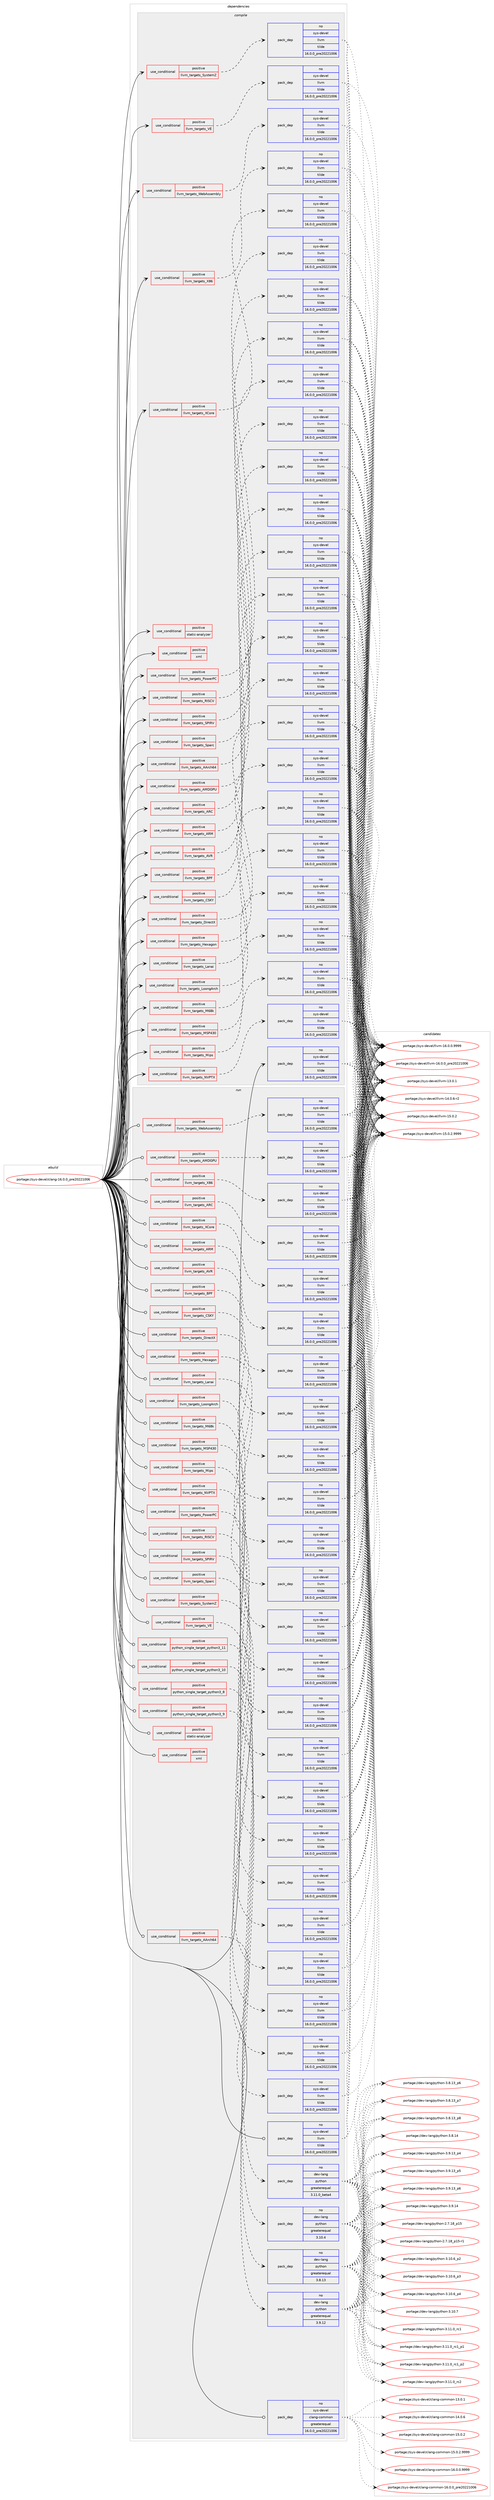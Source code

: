 digraph prolog {

# *************
# Graph options
# *************

newrank=true;
concentrate=true;
compound=true;
graph [rankdir=LR,fontname=Helvetica,fontsize=10,ranksep=1.5];#, ranksep=2.5, nodesep=0.2];
edge  [arrowhead=vee];
node  [fontname=Helvetica,fontsize=10];

# **********
# The ebuild
# **********

subgraph cluster_leftcol {
color=gray;
rank=same;
label=<<i>ebuild</i>>;
id [label="portage://sys-devel/clang-16.0.0_pre20221006", color=red, width=4, href="../sys-devel/clang-16.0.0_pre20221006.svg"];
}

# ****************
# The dependencies
# ****************

subgraph cluster_midcol {
color=gray;
label=<<i>dependencies</i>>;
subgraph cluster_compile {
fillcolor="#eeeeee";
style=filled;
label=<<i>compile</i>>;
subgraph cond401 {
dependency707 [label=<<TABLE BORDER="0" CELLBORDER="1" CELLSPACING="0" CELLPADDING="4"><TR><TD ROWSPAN="3" CELLPADDING="10">use_conditional</TD></TR><TR><TD>positive</TD></TR><TR><TD>llvm_targets_AArch64</TD></TR></TABLE>>, shape=none, color=red];
subgraph pack302 {
dependency708 [label=<<TABLE BORDER="0" CELLBORDER="1" CELLSPACING="0" CELLPADDING="4" WIDTH="220"><TR><TD ROWSPAN="6" CELLPADDING="30">pack_dep</TD></TR><TR><TD WIDTH="110">no</TD></TR><TR><TD>sys-devel</TD></TR><TR><TD>llvm</TD></TR><TR><TD>tilde</TD></TR><TR><TD>16.0.0_pre20221006</TD></TR></TABLE>>, shape=none, color=blue];
}
dependency707:e -> dependency708:w [weight=20,style="dashed",arrowhead="vee"];
}
id:e -> dependency707:w [weight=20,style="solid",arrowhead="vee"];
subgraph cond402 {
dependency709 [label=<<TABLE BORDER="0" CELLBORDER="1" CELLSPACING="0" CELLPADDING="4"><TR><TD ROWSPAN="3" CELLPADDING="10">use_conditional</TD></TR><TR><TD>positive</TD></TR><TR><TD>llvm_targets_AMDGPU</TD></TR></TABLE>>, shape=none, color=red];
subgraph pack303 {
dependency710 [label=<<TABLE BORDER="0" CELLBORDER="1" CELLSPACING="0" CELLPADDING="4" WIDTH="220"><TR><TD ROWSPAN="6" CELLPADDING="30">pack_dep</TD></TR><TR><TD WIDTH="110">no</TD></TR><TR><TD>sys-devel</TD></TR><TR><TD>llvm</TD></TR><TR><TD>tilde</TD></TR><TR><TD>16.0.0_pre20221006</TD></TR></TABLE>>, shape=none, color=blue];
}
dependency709:e -> dependency710:w [weight=20,style="dashed",arrowhead="vee"];
}
id:e -> dependency709:w [weight=20,style="solid",arrowhead="vee"];
subgraph cond403 {
dependency711 [label=<<TABLE BORDER="0" CELLBORDER="1" CELLSPACING="0" CELLPADDING="4"><TR><TD ROWSPAN="3" CELLPADDING="10">use_conditional</TD></TR><TR><TD>positive</TD></TR><TR><TD>llvm_targets_ARC</TD></TR></TABLE>>, shape=none, color=red];
subgraph pack304 {
dependency712 [label=<<TABLE BORDER="0" CELLBORDER="1" CELLSPACING="0" CELLPADDING="4" WIDTH="220"><TR><TD ROWSPAN="6" CELLPADDING="30">pack_dep</TD></TR><TR><TD WIDTH="110">no</TD></TR><TR><TD>sys-devel</TD></TR><TR><TD>llvm</TD></TR><TR><TD>tilde</TD></TR><TR><TD>16.0.0_pre20221006</TD></TR></TABLE>>, shape=none, color=blue];
}
dependency711:e -> dependency712:w [weight=20,style="dashed",arrowhead="vee"];
}
id:e -> dependency711:w [weight=20,style="solid",arrowhead="vee"];
subgraph cond404 {
dependency713 [label=<<TABLE BORDER="0" CELLBORDER="1" CELLSPACING="0" CELLPADDING="4"><TR><TD ROWSPAN="3" CELLPADDING="10">use_conditional</TD></TR><TR><TD>positive</TD></TR><TR><TD>llvm_targets_ARM</TD></TR></TABLE>>, shape=none, color=red];
subgraph pack305 {
dependency714 [label=<<TABLE BORDER="0" CELLBORDER="1" CELLSPACING="0" CELLPADDING="4" WIDTH="220"><TR><TD ROWSPAN="6" CELLPADDING="30">pack_dep</TD></TR><TR><TD WIDTH="110">no</TD></TR><TR><TD>sys-devel</TD></TR><TR><TD>llvm</TD></TR><TR><TD>tilde</TD></TR><TR><TD>16.0.0_pre20221006</TD></TR></TABLE>>, shape=none, color=blue];
}
dependency713:e -> dependency714:w [weight=20,style="dashed",arrowhead="vee"];
}
id:e -> dependency713:w [weight=20,style="solid",arrowhead="vee"];
subgraph cond405 {
dependency715 [label=<<TABLE BORDER="0" CELLBORDER="1" CELLSPACING="0" CELLPADDING="4"><TR><TD ROWSPAN="3" CELLPADDING="10">use_conditional</TD></TR><TR><TD>positive</TD></TR><TR><TD>llvm_targets_AVR</TD></TR></TABLE>>, shape=none, color=red];
subgraph pack306 {
dependency716 [label=<<TABLE BORDER="0" CELLBORDER="1" CELLSPACING="0" CELLPADDING="4" WIDTH="220"><TR><TD ROWSPAN="6" CELLPADDING="30">pack_dep</TD></TR><TR><TD WIDTH="110">no</TD></TR><TR><TD>sys-devel</TD></TR><TR><TD>llvm</TD></TR><TR><TD>tilde</TD></TR><TR><TD>16.0.0_pre20221006</TD></TR></TABLE>>, shape=none, color=blue];
}
dependency715:e -> dependency716:w [weight=20,style="dashed",arrowhead="vee"];
}
id:e -> dependency715:w [weight=20,style="solid",arrowhead="vee"];
subgraph cond406 {
dependency717 [label=<<TABLE BORDER="0" CELLBORDER="1" CELLSPACING="0" CELLPADDING="4"><TR><TD ROWSPAN="3" CELLPADDING="10">use_conditional</TD></TR><TR><TD>positive</TD></TR><TR><TD>llvm_targets_BPF</TD></TR></TABLE>>, shape=none, color=red];
subgraph pack307 {
dependency718 [label=<<TABLE BORDER="0" CELLBORDER="1" CELLSPACING="0" CELLPADDING="4" WIDTH="220"><TR><TD ROWSPAN="6" CELLPADDING="30">pack_dep</TD></TR><TR><TD WIDTH="110">no</TD></TR><TR><TD>sys-devel</TD></TR><TR><TD>llvm</TD></TR><TR><TD>tilde</TD></TR><TR><TD>16.0.0_pre20221006</TD></TR></TABLE>>, shape=none, color=blue];
}
dependency717:e -> dependency718:w [weight=20,style="dashed",arrowhead="vee"];
}
id:e -> dependency717:w [weight=20,style="solid",arrowhead="vee"];
subgraph cond407 {
dependency719 [label=<<TABLE BORDER="0" CELLBORDER="1" CELLSPACING="0" CELLPADDING="4"><TR><TD ROWSPAN="3" CELLPADDING="10">use_conditional</TD></TR><TR><TD>positive</TD></TR><TR><TD>llvm_targets_CSKY</TD></TR></TABLE>>, shape=none, color=red];
subgraph pack308 {
dependency720 [label=<<TABLE BORDER="0" CELLBORDER="1" CELLSPACING="0" CELLPADDING="4" WIDTH="220"><TR><TD ROWSPAN="6" CELLPADDING="30">pack_dep</TD></TR><TR><TD WIDTH="110">no</TD></TR><TR><TD>sys-devel</TD></TR><TR><TD>llvm</TD></TR><TR><TD>tilde</TD></TR><TR><TD>16.0.0_pre20221006</TD></TR></TABLE>>, shape=none, color=blue];
}
dependency719:e -> dependency720:w [weight=20,style="dashed",arrowhead="vee"];
}
id:e -> dependency719:w [weight=20,style="solid",arrowhead="vee"];
subgraph cond408 {
dependency721 [label=<<TABLE BORDER="0" CELLBORDER="1" CELLSPACING="0" CELLPADDING="4"><TR><TD ROWSPAN="3" CELLPADDING="10">use_conditional</TD></TR><TR><TD>positive</TD></TR><TR><TD>llvm_targets_DirectX</TD></TR></TABLE>>, shape=none, color=red];
subgraph pack309 {
dependency722 [label=<<TABLE BORDER="0" CELLBORDER="1" CELLSPACING="0" CELLPADDING="4" WIDTH="220"><TR><TD ROWSPAN="6" CELLPADDING="30">pack_dep</TD></TR><TR><TD WIDTH="110">no</TD></TR><TR><TD>sys-devel</TD></TR><TR><TD>llvm</TD></TR><TR><TD>tilde</TD></TR><TR><TD>16.0.0_pre20221006</TD></TR></TABLE>>, shape=none, color=blue];
}
dependency721:e -> dependency722:w [weight=20,style="dashed",arrowhead="vee"];
}
id:e -> dependency721:w [weight=20,style="solid",arrowhead="vee"];
subgraph cond409 {
dependency723 [label=<<TABLE BORDER="0" CELLBORDER="1" CELLSPACING="0" CELLPADDING="4"><TR><TD ROWSPAN="3" CELLPADDING="10">use_conditional</TD></TR><TR><TD>positive</TD></TR><TR><TD>llvm_targets_Hexagon</TD></TR></TABLE>>, shape=none, color=red];
subgraph pack310 {
dependency724 [label=<<TABLE BORDER="0" CELLBORDER="1" CELLSPACING="0" CELLPADDING="4" WIDTH="220"><TR><TD ROWSPAN="6" CELLPADDING="30">pack_dep</TD></TR><TR><TD WIDTH="110">no</TD></TR><TR><TD>sys-devel</TD></TR><TR><TD>llvm</TD></TR><TR><TD>tilde</TD></TR><TR><TD>16.0.0_pre20221006</TD></TR></TABLE>>, shape=none, color=blue];
}
dependency723:e -> dependency724:w [weight=20,style="dashed",arrowhead="vee"];
}
id:e -> dependency723:w [weight=20,style="solid",arrowhead="vee"];
subgraph cond410 {
dependency725 [label=<<TABLE BORDER="0" CELLBORDER="1" CELLSPACING="0" CELLPADDING="4"><TR><TD ROWSPAN="3" CELLPADDING="10">use_conditional</TD></TR><TR><TD>positive</TD></TR><TR><TD>llvm_targets_Lanai</TD></TR></TABLE>>, shape=none, color=red];
subgraph pack311 {
dependency726 [label=<<TABLE BORDER="0" CELLBORDER="1" CELLSPACING="0" CELLPADDING="4" WIDTH="220"><TR><TD ROWSPAN="6" CELLPADDING="30">pack_dep</TD></TR><TR><TD WIDTH="110">no</TD></TR><TR><TD>sys-devel</TD></TR><TR><TD>llvm</TD></TR><TR><TD>tilde</TD></TR><TR><TD>16.0.0_pre20221006</TD></TR></TABLE>>, shape=none, color=blue];
}
dependency725:e -> dependency726:w [weight=20,style="dashed",arrowhead="vee"];
}
id:e -> dependency725:w [weight=20,style="solid",arrowhead="vee"];
subgraph cond411 {
dependency727 [label=<<TABLE BORDER="0" CELLBORDER="1" CELLSPACING="0" CELLPADDING="4"><TR><TD ROWSPAN="3" CELLPADDING="10">use_conditional</TD></TR><TR><TD>positive</TD></TR><TR><TD>llvm_targets_LoongArch</TD></TR></TABLE>>, shape=none, color=red];
subgraph pack312 {
dependency728 [label=<<TABLE BORDER="0" CELLBORDER="1" CELLSPACING="0" CELLPADDING="4" WIDTH="220"><TR><TD ROWSPAN="6" CELLPADDING="30">pack_dep</TD></TR><TR><TD WIDTH="110">no</TD></TR><TR><TD>sys-devel</TD></TR><TR><TD>llvm</TD></TR><TR><TD>tilde</TD></TR><TR><TD>16.0.0_pre20221006</TD></TR></TABLE>>, shape=none, color=blue];
}
dependency727:e -> dependency728:w [weight=20,style="dashed",arrowhead="vee"];
}
id:e -> dependency727:w [weight=20,style="solid",arrowhead="vee"];
subgraph cond412 {
dependency729 [label=<<TABLE BORDER="0" CELLBORDER="1" CELLSPACING="0" CELLPADDING="4"><TR><TD ROWSPAN="3" CELLPADDING="10">use_conditional</TD></TR><TR><TD>positive</TD></TR><TR><TD>llvm_targets_M68k</TD></TR></TABLE>>, shape=none, color=red];
subgraph pack313 {
dependency730 [label=<<TABLE BORDER="0" CELLBORDER="1" CELLSPACING="0" CELLPADDING="4" WIDTH="220"><TR><TD ROWSPAN="6" CELLPADDING="30">pack_dep</TD></TR><TR><TD WIDTH="110">no</TD></TR><TR><TD>sys-devel</TD></TR><TR><TD>llvm</TD></TR><TR><TD>tilde</TD></TR><TR><TD>16.0.0_pre20221006</TD></TR></TABLE>>, shape=none, color=blue];
}
dependency729:e -> dependency730:w [weight=20,style="dashed",arrowhead="vee"];
}
id:e -> dependency729:w [weight=20,style="solid",arrowhead="vee"];
subgraph cond413 {
dependency731 [label=<<TABLE BORDER="0" CELLBORDER="1" CELLSPACING="0" CELLPADDING="4"><TR><TD ROWSPAN="3" CELLPADDING="10">use_conditional</TD></TR><TR><TD>positive</TD></TR><TR><TD>llvm_targets_MSP430</TD></TR></TABLE>>, shape=none, color=red];
subgraph pack314 {
dependency732 [label=<<TABLE BORDER="0" CELLBORDER="1" CELLSPACING="0" CELLPADDING="4" WIDTH="220"><TR><TD ROWSPAN="6" CELLPADDING="30">pack_dep</TD></TR><TR><TD WIDTH="110">no</TD></TR><TR><TD>sys-devel</TD></TR><TR><TD>llvm</TD></TR><TR><TD>tilde</TD></TR><TR><TD>16.0.0_pre20221006</TD></TR></TABLE>>, shape=none, color=blue];
}
dependency731:e -> dependency732:w [weight=20,style="dashed",arrowhead="vee"];
}
id:e -> dependency731:w [weight=20,style="solid",arrowhead="vee"];
subgraph cond414 {
dependency733 [label=<<TABLE BORDER="0" CELLBORDER="1" CELLSPACING="0" CELLPADDING="4"><TR><TD ROWSPAN="3" CELLPADDING="10">use_conditional</TD></TR><TR><TD>positive</TD></TR><TR><TD>llvm_targets_Mips</TD></TR></TABLE>>, shape=none, color=red];
subgraph pack315 {
dependency734 [label=<<TABLE BORDER="0" CELLBORDER="1" CELLSPACING="0" CELLPADDING="4" WIDTH="220"><TR><TD ROWSPAN="6" CELLPADDING="30">pack_dep</TD></TR><TR><TD WIDTH="110">no</TD></TR><TR><TD>sys-devel</TD></TR><TR><TD>llvm</TD></TR><TR><TD>tilde</TD></TR><TR><TD>16.0.0_pre20221006</TD></TR></TABLE>>, shape=none, color=blue];
}
dependency733:e -> dependency734:w [weight=20,style="dashed",arrowhead="vee"];
}
id:e -> dependency733:w [weight=20,style="solid",arrowhead="vee"];
subgraph cond415 {
dependency735 [label=<<TABLE BORDER="0" CELLBORDER="1" CELLSPACING="0" CELLPADDING="4"><TR><TD ROWSPAN="3" CELLPADDING="10">use_conditional</TD></TR><TR><TD>positive</TD></TR><TR><TD>llvm_targets_NVPTX</TD></TR></TABLE>>, shape=none, color=red];
subgraph pack316 {
dependency736 [label=<<TABLE BORDER="0" CELLBORDER="1" CELLSPACING="0" CELLPADDING="4" WIDTH="220"><TR><TD ROWSPAN="6" CELLPADDING="30">pack_dep</TD></TR><TR><TD WIDTH="110">no</TD></TR><TR><TD>sys-devel</TD></TR><TR><TD>llvm</TD></TR><TR><TD>tilde</TD></TR><TR><TD>16.0.0_pre20221006</TD></TR></TABLE>>, shape=none, color=blue];
}
dependency735:e -> dependency736:w [weight=20,style="dashed",arrowhead="vee"];
}
id:e -> dependency735:w [weight=20,style="solid",arrowhead="vee"];
subgraph cond416 {
dependency737 [label=<<TABLE BORDER="0" CELLBORDER="1" CELLSPACING="0" CELLPADDING="4"><TR><TD ROWSPAN="3" CELLPADDING="10">use_conditional</TD></TR><TR><TD>positive</TD></TR><TR><TD>llvm_targets_PowerPC</TD></TR></TABLE>>, shape=none, color=red];
subgraph pack317 {
dependency738 [label=<<TABLE BORDER="0" CELLBORDER="1" CELLSPACING="0" CELLPADDING="4" WIDTH="220"><TR><TD ROWSPAN="6" CELLPADDING="30">pack_dep</TD></TR><TR><TD WIDTH="110">no</TD></TR><TR><TD>sys-devel</TD></TR><TR><TD>llvm</TD></TR><TR><TD>tilde</TD></TR><TR><TD>16.0.0_pre20221006</TD></TR></TABLE>>, shape=none, color=blue];
}
dependency737:e -> dependency738:w [weight=20,style="dashed",arrowhead="vee"];
}
id:e -> dependency737:w [weight=20,style="solid",arrowhead="vee"];
subgraph cond417 {
dependency739 [label=<<TABLE BORDER="0" CELLBORDER="1" CELLSPACING="0" CELLPADDING="4"><TR><TD ROWSPAN="3" CELLPADDING="10">use_conditional</TD></TR><TR><TD>positive</TD></TR><TR><TD>llvm_targets_RISCV</TD></TR></TABLE>>, shape=none, color=red];
subgraph pack318 {
dependency740 [label=<<TABLE BORDER="0" CELLBORDER="1" CELLSPACING="0" CELLPADDING="4" WIDTH="220"><TR><TD ROWSPAN="6" CELLPADDING="30">pack_dep</TD></TR><TR><TD WIDTH="110">no</TD></TR><TR><TD>sys-devel</TD></TR><TR><TD>llvm</TD></TR><TR><TD>tilde</TD></TR><TR><TD>16.0.0_pre20221006</TD></TR></TABLE>>, shape=none, color=blue];
}
dependency739:e -> dependency740:w [weight=20,style="dashed",arrowhead="vee"];
}
id:e -> dependency739:w [weight=20,style="solid",arrowhead="vee"];
subgraph cond418 {
dependency741 [label=<<TABLE BORDER="0" CELLBORDER="1" CELLSPACING="0" CELLPADDING="4"><TR><TD ROWSPAN="3" CELLPADDING="10">use_conditional</TD></TR><TR><TD>positive</TD></TR><TR><TD>llvm_targets_SPIRV</TD></TR></TABLE>>, shape=none, color=red];
subgraph pack319 {
dependency742 [label=<<TABLE BORDER="0" CELLBORDER="1" CELLSPACING="0" CELLPADDING="4" WIDTH="220"><TR><TD ROWSPAN="6" CELLPADDING="30">pack_dep</TD></TR><TR><TD WIDTH="110">no</TD></TR><TR><TD>sys-devel</TD></TR><TR><TD>llvm</TD></TR><TR><TD>tilde</TD></TR><TR><TD>16.0.0_pre20221006</TD></TR></TABLE>>, shape=none, color=blue];
}
dependency741:e -> dependency742:w [weight=20,style="dashed",arrowhead="vee"];
}
id:e -> dependency741:w [weight=20,style="solid",arrowhead="vee"];
subgraph cond419 {
dependency743 [label=<<TABLE BORDER="0" CELLBORDER="1" CELLSPACING="0" CELLPADDING="4"><TR><TD ROWSPAN="3" CELLPADDING="10">use_conditional</TD></TR><TR><TD>positive</TD></TR><TR><TD>llvm_targets_Sparc</TD></TR></TABLE>>, shape=none, color=red];
subgraph pack320 {
dependency744 [label=<<TABLE BORDER="0" CELLBORDER="1" CELLSPACING="0" CELLPADDING="4" WIDTH="220"><TR><TD ROWSPAN="6" CELLPADDING="30">pack_dep</TD></TR><TR><TD WIDTH="110">no</TD></TR><TR><TD>sys-devel</TD></TR><TR><TD>llvm</TD></TR><TR><TD>tilde</TD></TR><TR><TD>16.0.0_pre20221006</TD></TR></TABLE>>, shape=none, color=blue];
}
dependency743:e -> dependency744:w [weight=20,style="dashed",arrowhead="vee"];
}
id:e -> dependency743:w [weight=20,style="solid",arrowhead="vee"];
subgraph cond420 {
dependency745 [label=<<TABLE BORDER="0" CELLBORDER="1" CELLSPACING="0" CELLPADDING="4"><TR><TD ROWSPAN="3" CELLPADDING="10">use_conditional</TD></TR><TR><TD>positive</TD></TR><TR><TD>llvm_targets_SystemZ</TD></TR></TABLE>>, shape=none, color=red];
subgraph pack321 {
dependency746 [label=<<TABLE BORDER="0" CELLBORDER="1" CELLSPACING="0" CELLPADDING="4" WIDTH="220"><TR><TD ROWSPAN="6" CELLPADDING="30">pack_dep</TD></TR><TR><TD WIDTH="110">no</TD></TR><TR><TD>sys-devel</TD></TR><TR><TD>llvm</TD></TR><TR><TD>tilde</TD></TR><TR><TD>16.0.0_pre20221006</TD></TR></TABLE>>, shape=none, color=blue];
}
dependency745:e -> dependency746:w [weight=20,style="dashed",arrowhead="vee"];
}
id:e -> dependency745:w [weight=20,style="solid",arrowhead="vee"];
subgraph cond421 {
dependency747 [label=<<TABLE BORDER="0" CELLBORDER="1" CELLSPACING="0" CELLPADDING="4"><TR><TD ROWSPAN="3" CELLPADDING="10">use_conditional</TD></TR><TR><TD>positive</TD></TR><TR><TD>llvm_targets_VE</TD></TR></TABLE>>, shape=none, color=red];
subgraph pack322 {
dependency748 [label=<<TABLE BORDER="0" CELLBORDER="1" CELLSPACING="0" CELLPADDING="4" WIDTH="220"><TR><TD ROWSPAN="6" CELLPADDING="30">pack_dep</TD></TR><TR><TD WIDTH="110">no</TD></TR><TR><TD>sys-devel</TD></TR><TR><TD>llvm</TD></TR><TR><TD>tilde</TD></TR><TR><TD>16.0.0_pre20221006</TD></TR></TABLE>>, shape=none, color=blue];
}
dependency747:e -> dependency748:w [weight=20,style="dashed",arrowhead="vee"];
}
id:e -> dependency747:w [weight=20,style="solid",arrowhead="vee"];
subgraph cond422 {
dependency749 [label=<<TABLE BORDER="0" CELLBORDER="1" CELLSPACING="0" CELLPADDING="4"><TR><TD ROWSPAN="3" CELLPADDING="10">use_conditional</TD></TR><TR><TD>positive</TD></TR><TR><TD>llvm_targets_WebAssembly</TD></TR></TABLE>>, shape=none, color=red];
subgraph pack323 {
dependency750 [label=<<TABLE BORDER="0" CELLBORDER="1" CELLSPACING="0" CELLPADDING="4" WIDTH="220"><TR><TD ROWSPAN="6" CELLPADDING="30">pack_dep</TD></TR><TR><TD WIDTH="110">no</TD></TR><TR><TD>sys-devel</TD></TR><TR><TD>llvm</TD></TR><TR><TD>tilde</TD></TR><TR><TD>16.0.0_pre20221006</TD></TR></TABLE>>, shape=none, color=blue];
}
dependency749:e -> dependency750:w [weight=20,style="dashed",arrowhead="vee"];
}
id:e -> dependency749:w [weight=20,style="solid",arrowhead="vee"];
subgraph cond423 {
dependency751 [label=<<TABLE BORDER="0" CELLBORDER="1" CELLSPACING="0" CELLPADDING="4"><TR><TD ROWSPAN="3" CELLPADDING="10">use_conditional</TD></TR><TR><TD>positive</TD></TR><TR><TD>llvm_targets_X86</TD></TR></TABLE>>, shape=none, color=red];
subgraph pack324 {
dependency752 [label=<<TABLE BORDER="0" CELLBORDER="1" CELLSPACING="0" CELLPADDING="4" WIDTH="220"><TR><TD ROWSPAN="6" CELLPADDING="30">pack_dep</TD></TR><TR><TD WIDTH="110">no</TD></TR><TR><TD>sys-devel</TD></TR><TR><TD>llvm</TD></TR><TR><TD>tilde</TD></TR><TR><TD>16.0.0_pre20221006</TD></TR></TABLE>>, shape=none, color=blue];
}
dependency751:e -> dependency752:w [weight=20,style="dashed",arrowhead="vee"];
}
id:e -> dependency751:w [weight=20,style="solid",arrowhead="vee"];
subgraph cond424 {
dependency753 [label=<<TABLE BORDER="0" CELLBORDER="1" CELLSPACING="0" CELLPADDING="4"><TR><TD ROWSPAN="3" CELLPADDING="10">use_conditional</TD></TR><TR><TD>positive</TD></TR><TR><TD>llvm_targets_XCore</TD></TR></TABLE>>, shape=none, color=red];
subgraph pack325 {
dependency754 [label=<<TABLE BORDER="0" CELLBORDER="1" CELLSPACING="0" CELLPADDING="4" WIDTH="220"><TR><TD ROWSPAN="6" CELLPADDING="30">pack_dep</TD></TR><TR><TD WIDTH="110">no</TD></TR><TR><TD>sys-devel</TD></TR><TR><TD>llvm</TD></TR><TR><TD>tilde</TD></TR><TR><TD>16.0.0_pre20221006</TD></TR></TABLE>>, shape=none, color=blue];
}
dependency753:e -> dependency754:w [weight=20,style="dashed",arrowhead="vee"];
}
id:e -> dependency753:w [weight=20,style="solid",arrowhead="vee"];
subgraph cond425 {
dependency755 [label=<<TABLE BORDER="0" CELLBORDER="1" CELLSPACING="0" CELLPADDING="4"><TR><TD ROWSPAN="3" CELLPADDING="10">use_conditional</TD></TR><TR><TD>positive</TD></TR><TR><TD>static-analyzer</TD></TR></TABLE>>, shape=none, color=red];
# *** BEGIN UNKNOWN DEPENDENCY TYPE (TODO) ***
# dependency755 -> package_dependency(portage://sys-devel/clang-16.0.0_pre20221006,install,no,dev-lang,perl,none,[,,],any_different_slot,[])
# *** END UNKNOWN DEPENDENCY TYPE (TODO) ***

}
id:e -> dependency755:w [weight=20,style="solid",arrowhead="vee"];
subgraph cond426 {
dependency756 [label=<<TABLE BORDER="0" CELLBORDER="1" CELLSPACING="0" CELLPADDING="4"><TR><TD ROWSPAN="3" CELLPADDING="10">use_conditional</TD></TR><TR><TD>positive</TD></TR><TR><TD>xml</TD></TR></TABLE>>, shape=none, color=red];
# *** BEGIN UNKNOWN DEPENDENCY TYPE (TODO) ***
# dependency756 -> package_dependency(portage://sys-devel/clang-16.0.0_pre20221006,install,no,dev-libs,libxml2,none,[,,],[slot(2),equal],[use(optenable(abi_x86_32),negative),use(optenable(abi_x86_64),negative),use(optenable(abi_x86_x32),negative),use(optenable(abi_mips_n32),negative),use(optenable(abi_mips_n64),negative),use(optenable(abi_mips_o32),negative),use(optenable(abi_s390_32),negative),use(optenable(abi_s390_64),negative)])
# *** END UNKNOWN DEPENDENCY TYPE (TODO) ***

}
id:e -> dependency756:w [weight=20,style="solid",arrowhead="vee"];
subgraph pack326 {
dependency757 [label=<<TABLE BORDER="0" CELLBORDER="1" CELLSPACING="0" CELLPADDING="4" WIDTH="220"><TR><TD ROWSPAN="6" CELLPADDING="30">pack_dep</TD></TR><TR><TD WIDTH="110">no</TD></TR><TR><TD>sys-devel</TD></TR><TR><TD>llvm</TD></TR><TR><TD>tilde</TD></TR><TR><TD>16.0.0_pre20221006</TD></TR></TABLE>>, shape=none, color=blue];
}
id:e -> dependency757:w [weight=20,style="solid",arrowhead="vee"];
# *** BEGIN UNKNOWN DEPENDENCY TYPE (TODO) ***
# id -> package_dependency(portage://sys-devel/clang-16.0.0_pre20221006,install,strong,sys-devel,llvm,none,[,,],[slot(0)],[])
# *** END UNKNOWN DEPENDENCY TYPE (TODO) ***

}
subgraph cluster_compileandrun {
fillcolor="#eeeeee";
style=filled;
label=<<i>compile and run</i>>;
}
subgraph cluster_run {
fillcolor="#eeeeee";
style=filled;
label=<<i>run</i>>;
subgraph cond427 {
dependency758 [label=<<TABLE BORDER="0" CELLBORDER="1" CELLSPACING="0" CELLPADDING="4"><TR><TD ROWSPAN="3" CELLPADDING="10">use_conditional</TD></TR><TR><TD>positive</TD></TR><TR><TD>llvm_targets_AArch64</TD></TR></TABLE>>, shape=none, color=red];
subgraph pack327 {
dependency759 [label=<<TABLE BORDER="0" CELLBORDER="1" CELLSPACING="0" CELLPADDING="4" WIDTH="220"><TR><TD ROWSPAN="6" CELLPADDING="30">pack_dep</TD></TR><TR><TD WIDTH="110">no</TD></TR><TR><TD>sys-devel</TD></TR><TR><TD>llvm</TD></TR><TR><TD>tilde</TD></TR><TR><TD>16.0.0_pre20221006</TD></TR></TABLE>>, shape=none, color=blue];
}
dependency758:e -> dependency759:w [weight=20,style="dashed",arrowhead="vee"];
}
id:e -> dependency758:w [weight=20,style="solid",arrowhead="odot"];
subgraph cond428 {
dependency760 [label=<<TABLE BORDER="0" CELLBORDER="1" CELLSPACING="0" CELLPADDING="4"><TR><TD ROWSPAN="3" CELLPADDING="10">use_conditional</TD></TR><TR><TD>positive</TD></TR><TR><TD>llvm_targets_AMDGPU</TD></TR></TABLE>>, shape=none, color=red];
subgraph pack328 {
dependency761 [label=<<TABLE BORDER="0" CELLBORDER="1" CELLSPACING="0" CELLPADDING="4" WIDTH="220"><TR><TD ROWSPAN="6" CELLPADDING="30">pack_dep</TD></TR><TR><TD WIDTH="110">no</TD></TR><TR><TD>sys-devel</TD></TR><TR><TD>llvm</TD></TR><TR><TD>tilde</TD></TR><TR><TD>16.0.0_pre20221006</TD></TR></TABLE>>, shape=none, color=blue];
}
dependency760:e -> dependency761:w [weight=20,style="dashed",arrowhead="vee"];
}
id:e -> dependency760:w [weight=20,style="solid",arrowhead="odot"];
subgraph cond429 {
dependency762 [label=<<TABLE BORDER="0" CELLBORDER="1" CELLSPACING="0" CELLPADDING="4"><TR><TD ROWSPAN="3" CELLPADDING="10">use_conditional</TD></TR><TR><TD>positive</TD></TR><TR><TD>llvm_targets_ARC</TD></TR></TABLE>>, shape=none, color=red];
subgraph pack329 {
dependency763 [label=<<TABLE BORDER="0" CELLBORDER="1" CELLSPACING="0" CELLPADDING="4" WIDTH="220"><TR><TD ROWSPAN="6" CELLPADDING="30">pack_dep</TD></TR><TR><TD WIDTH="110">no</TD></TR><TR><TD>sys-devel</TD></TR><TR><TD>llvm</TD></TR><TR><TD>tilde</TD></TR><TR><TD>16.0.0_pre20221006</TD></TR></TABLE>>, shape=none, color=blue];
}
dependency762:e -> dependency763:w [weight=20,style="dashed",arrowhead="vee"];
}
id:e -> dependency762:w [weight=20,style="solid",arrowhead="odot"];
subgraph cond430 {
dependency764 [label=<<TABLE BORDER="0" CELLBORDER="1" CELLSPACING="0" CELLPADDING="4"><TR><TD ROWSPAN="3" CELLPADDING="10">use_conditional</TD></TR><TR><TD>positive</TD></TR><TR><TD>llvm_targets_ARM</TD></TR></TABLE>>, shape=none, color=red];
subgraph pack330 {
dependency765 [label=<<TABLE BORDER="0" CELLBORDER="1" CELLSPACING="0" CELLPADDING="4" WIDTH="220"><TR><TD ROWSPAN="6" CELLPADDING="30">pack_dep</TD></TR><TR><TD WIDTH="110">no</TD></TR><TR><TD>sys-devel</TD></TR><TR><TD>llvm</TD></TR><TR><TD>tilde</TD></TR><TR><TD>16.0.0_pre20221006</TD></TR></TABLE>>, shape=none, color=blue];
}
dependency764:e -> dependency765:w [weight=20,style="dashed",arrowhead="vee"];
}
id:e -> dependency764:w [weight=20,style="solid",arrowhead="odot"];
subgraph cond431 {
dependency766 [label=<<TABLE BORDER="0" CELLBORDER="1" CELLSPACING="0" CELLPADDING="4"><TR><TD ROWSPAN="3" CELLPADDING="10">use_conditional</TD></TR><TR><TD>positive</TD></TR><TR><TD>llvm_targets_AVR</TD></TR></TABLE>>, shape=none, color=red];
subgraph pack331 {
dependency767 [label=<<TABLE BORDER="0" CELLBORDER="1" CELLSPACING="0" CELLPADDING="4" WIDTH="220"><TR><TD ROWSPAN="6" CELLPADDING="30">pack_dep</TD></TR><TR><TD WIDTH="110">no</TD></TR><TR><TD>sys-devel</TD></TR><TR><TD>llvm</TD></TR><TR><TD>tilde</TD></TR><TR><TD>16.0.0_pre20221006</TD></TR></TABLE>>, shape=none, color=blue];
}
dependency766:e -> dependency767:w [weight=20,style="dashed",arrowhead="vee"];
}
id:e -> dependency766:w [weight=20,style="solid",arrowhead="odot"];
subgraph cond432 {
dependency768 [label=<<TABLE BORDER="0" CELLBORDER="1" CELLSPACING="0" CELLPADDING="4"><TR><TD ROWSPAN="3" CELLPADDING="10">use_conditional</TD></TR><TR><TD>positive</TD></TR><TR><TD>llvm_targets_BPF</TD></TR></TABLE>>, shape=none, color=red];
subgraph pack332 {
dependency769 [label=<<TABLE BORDER="0" CELLBORDER="1" CELLSPACING="0" CELLPADDING="4" WIDTH="220"><TR><TD ROWSPAN="6" CELLPADDING="30">pack_dep</TD></TR><TR><TD WIDTH="110">no</TD></TR><TR><TD>sys-devel</TD></TR><TR><TD>llvm</TD></TR><TR><TD>tilde</TD></TR><TR><TD>16.0.0_pre20221006</TD></TR></TABLE>>, shape=none, color=blue];
}
dependency768:e -> dependency769:w [weight=20,style="dashed",arrowhead="vee"];
}
id:e -> dependency768:w [weight=20,style="solid",arrowhead="odot"];
subgraph cond433 {
dependency770 [label=<<TABLE BORDER="0" CELLBORDER="1" CELLSPACING="0" CELLPADDING="4"><TR><TD ROWSPAN="3" CELLPADDING="10">use_conditional</TD></TR><TR><TD>positive</TD></TR><TR><TD>llvm_targets_CSKY</TD></TR></TABLE>>, shape=none, color=red];
subgraph pack333 {
dependency771 [label=<<TABLE BORDER="0" CELLBORDER="1" CELLSPACING="0" CELLPADDING="4" WIDTH="220"><TR><TD ROWSPAN="6" CELLPADDING="30">pack_dep</TD></TR><TR><TD WIDTH="110">no</TD></TR><TR><TD>sys-devel</TD></TR><TR><TD>llvm</TD></TR><TR><TD>tilde</TD></TR><TR><TD>16.0.0_pre20221006</TD></TR></TABLE>>, shape=none, color=blue];
}
dependency770:e -> dependency771:w [weight=20,style="dashed",arrowhead="vee"];
}
id:e -> dependency770:w [weight=20,style="solid",arrowhead="odot"];
subgraph cond434 {
dependency772 [label=<<TABLE BORDER="0" CELLBORDER="1" CELLSPACING="0" CELLPADDING="4"><TR><TD ROWSPAN="3" CELLPADDING="10">use_conditional</TD></TR><TR><TD>positive</TD></TR><TR><TD>llvm_targets_DirectX</TD></TR></TABLE>>, shape=none, color=red];
subgraph pack334 {
dependency773 [label=<<TABLE BORDER="0" CELLBORDER="1" CELLSPACING="0" CELLPADDING="4" WIDTH="220"><TR><TD ROWSPAN="6" CELLPADDING="30">pack_dep</TD></TR><TR><TD WIDTH="110">no</TD></TR><TR><TD>sys-devel</TD></TR><TR><TD>llvm</TD></TR><TR><TD>tilde</TD></TR><TR><TD>16.0.0_pre20221006</TD></TR></TABLE>>, shape=none, color=blue];
}
dependency772:e -> dependency773:w [weight=20,style="dashed",arrowhead="vee"];
}
id:e -> dependency772:w [weight=20,style="solid",arrowhead="odot"];
subgraph cond435 {
dependency774 [label=<<TABLE BORDER="0" CELLBORDER="1" CELLSPACING="0" CELLPADDING="4"><TR><TD ROWSPAN="3" CELLPADDING="10">use_conditional</TD></TR><TR><TD>positive</TD></TR><TR><TD>llvm_targets_Hexagon</TD></TR></TABLE>>, shape=none, color=red];
subgraph pack335 {
dependency775 [label=<<TABLE BORDER="0" CELLBORDER="1" CELLSPACING="0" CELLPADDING="4" WIDTH="220"><TR><TD ROWSPAN="6" CELLPADDING="30">pack_dep</TD></TR><TR><TD WIDTH="110">no</TD></TR><TR><TD>sys-devel</TD></TR><TR><TD>llvm</TD></TR><TR><TD>tilde</TD></TR><TR><TD>16.0.0_pre20221006</TD></TR></TABLE>>, shape=none, color=blue];
}
dependency774:e -> dependency775:w [weight=20,style="dashed",arrowhead="vee"];
}
id:e -> dependency774:w [weight=20,style="solid",arrowhead="odot"];
subgraph cond436 {
dependency776 [label=<<TABLE BORDER="0" CELLBORDER="1" CELLSPACING="0" CELLPADDING="4"><TR><TD ROWSPAN="3" CELLPADDING="10">use_conditional</TD></TR><TR><TD>positive</TD></TR><TR><TD>llvm_targets_Lanai</TD></TR></TABLE>>, shape=none, color=red];
subgraph pack336 {
dependency777 [label=<<TABLE BORDER="0" CELLBORDER="1" CELLSPACING="0" CELLPADDING="4" WIDTH="220"><TR><TD ROWSPAN="6" CELLPADDING="30">pack_dep</TD></TR><TR><TD WIDTH="110">no</TD></TR><TR><TD>sys-devel</TD></TR><TR><TD>llvm</TD></TR><TR><TD>tilde</TD></TR><TR><TD>16.0.0_pre20221006</TD></TR></TABLE>>, shape=none, color=blue];
}
dependency776:e -> dependency777:w [weight=20,style="dashed",arrowhead="vee"];
}
id:e -> dependency776:w [weight=20,style="solid",arrowhead="odot"];
subgraph cond437 {
dependency778 [label=<<TABLE BORDER="0" CELLBORDER="1" CELLSPACING="0" CELLPADDING="4"><TR><TD ROWSPAN="3" CELLPADDING="10">use_conditional</TD></TR><TR><TD>positive</TD></TR><TR><TD>llvm_targets_LoongArch</TD></TR></TABLE>>, shape=none, color=red];
subgraph pack337 {
dependency779 [label=<<TABLE BORDER="0" CELLBORDER="1" CELLSPACING="0" CELLPADDING="4" WIDTH="220"><TR><TD ROWSPAN="6" CELLPADDING="30">pack_dep</TD></TR><TR><TD WIDTH="110">no</TD></TR><TR><TD>sys-devel</TD></TR><TR><TD>llvm</TD></TR><TR><TD>tilde</TD></TR><TR><TD>16.0.0_pre20221006</TD></TR></TABLE>>, shape=none, color=blue];
}
dependency778:e -> dependency779:w [weight=20,style="dashed",arrowhead="vee"];
}
id:e -> dependency778:w [weight=20,style="solid",arrowhead="odot"];
subgraph cond438 {
dependency780 [label=<<TABLE BORDER="0" CELLBORDER="1" CELLSPACING="0" CELLPADDING="4"><TR><TD ROWSPAN="3" CELLPADDING="10">use_conditional</TD></TR><TR><TD>positive</TD></TR><TR><TD>llvm_targets_M68k</TD></TR></TABLE>>, shape=none, color=red];
subgraph pack338 {
dependency781 [label=<<TABLE BORDER="0" CELLBORDER="1" CELLSPACING="0" CELLPADDING="4" WIDTH="220"><TR><TD ROWSPAN="6" CELLPADDING="30">pack_dep</TD></TR><TR><TD WIDTH="110">no</TD></TR><TR><TD>sys-devel</TD></TR><TR><TD>llvm</TD></TR><TR><TD>tilde</TD></TR><TR><TD>16.0.0_pre20221006</TD></TR></TABLE>>, shape=none, color=blue];
}
dependency780:e -> dependency781:w [weight=20,style="dashed",arrowhead="vee"];
}
id:e -> dependency780:w [weight=20,style="solid",arrowhead="odot"];
subgraph cond439 {
dependency782 [label=<<TABLE BORDER="0" CELLBORDER="1" CELLSPACING="0" CELLPADDING="4"><TR><TD ROWSPAN="3" CELLPADDING="10">use_conditional</TD></TR><TR><TD>positive</TD></TR><TR><TD>llvm_targets_MSP430</TD></TR></TABLE>>, shape=none, color=red];
subgraph pack339 {
dependency783 [label=<<TABLE BORDER="0" CELLBORDER="1" CELLSPACING="0" CELLPADDING="4" WIDTH="220"><TR><TD ROWSPAN="6" CELLPADDING="30">pack_dep</TD></TR><TR><TD WIDTH="110">no</TD></TR><TR><TD>sys-devel</TD></TR><TR><TD>llvm</TD></TR><TR><TD>tilde</TD></TR><TR><TD>16.0.0_pre20221006</TD></TR></TABLE>>, shape=none, color=blue];
}
dependency782:e -> dependency783:w [weight=20,style="dashed",arrowhead="vee"];
}
id:e -> dependency782:w [weight=20,style="solid",arrowhead="odot"];
subgraph cond440 {
dependency784 [label=<<TABLE BORDER="0" CELLBORDER="1" CELLSPACING="0" CELLPADDING="4"><TR><TD ROWSPAN="3" CELLPADDING="10">use_conditional</TD></TR><TR><TD>positive</TD></TR><TR><TD>llvm_targets_Mips</TD></TR></TABLE>>, shape=none, color=red];
subgraph pack340 {
dependency785 [label=<<TABLE BORDER="0" CELLBORDER="1" CELLSPACING="0" CELLPADDING="4" WIDTH="220"><TR><TD ROWSPAN="6" CELLPADDING="30">pack_dep</TD></TR><TR><TD WIDTH="110">no</TD></TR><TR><TD>sys-devel</TD></TR><TR><TD>llvm</TD></TR><TR><TD>tilde</TD></TR><TR><TD>16.0.0_pre20221006</TD></TR></TABLE>>, shape=none, color=blue];
}
dependency784:e -> dependency785:w [weight=20,style="dashed",arrowhead="vee"];
}
id:e -> dependency784:w [weight=20,style="solid",arrowhead="odot"];
subgraph cond441 {
dependency786 [label=<<TABLE BORDER="0" CELLBORDER="1" CELLSPACING="0" CELLPADDING="4"><TR><TD ROWSPAN="3" CELLPADDING="10">use_conditional</TD></TR><TR><TD>positive</TD></TR><TR><TD>llvm_targets_NVPTX</TD></TR></TABLE>>, shape=none, color=red];
subgraph pack341 {
dependency787 [label=<<TABLE BORDER="0" CELLBORDER="1" CELLSPACING="0" CELLPADDING="4" WIDTH="220"><TR><TD ROWSPAN="6" CELLPADDING="30">pack_dep</TD></TR><TR><TD WIDTH="110">no</TD></TR><TR><TD>sys-devel</TD></TR><TR><TD>llvm</TD></TR><TR><TD>tilde</TD></TR><TR><TD>16.0.0_pre20221006</TD></TR></TABLE>>, shape=none, color=blue];
}
dependency786:e -> dependency787:w [weight=20,style="dashed",arrowhead="vee"];
}
id:e -> dependency786:w [weight=20,style="solid",arrowhead="odot"];
subgraph cond442 {
dependency788 [label=<<TABLE BORDER="0" CELLBORDER="1" CELLSPACING="0" CELLPADDING="4"><TR><TD ROWSPAN="3" CELLPADDING="10">use_conditional</TD></TR><TR><TD>positive</TD></TR><TR><TD>llvm_targets_PowerPC</TD></TR></TABLE>>, shape=none, color=red];
subgraph pack342 {
dependency789 [label=<<TABLE BORDER="0" CELLBORDER="1" CELLSPACING="0" CELLPADDING="4" WIDTH="220"><TR><TD ROWSPAN="6" CELLPADDING="30">pack_dep</TD></TR><TR><TD WIDTH="110">no</TD></TR><TR><TD>sys-devel</TD></TR><TR><TD>llvm</TD></TR><TR><TD>tilde</TD></TR><TR><TD>16.0.0_pre20221006</TD></TR></TABLE>>, shape=none, color=blue];
}
dependency788:e -> dependency789:w [weight=20,style="dashed",arrowhead="vee"];
}
id:e -> dependency788:w [weight=20,style="solid",arrowhead="odot"];
subgraph cond443 {
dependency790 [label=<<TABLE BORDER="0" CELLBORDER="1" CELLSPACING="0" CELLPADDING="4"><TR><TD ROWSPAN="3" CELLPADDING="10">use_conditional</TD></TR><TR><TD>positive</TD></TR><TR><TD>llvm_targets_RISCV</TD></TR></TABLE>>, shape=none, color=red];
subgraph pack343 {
dependency791 [label=<<TABLE BORDER="0" CELLBORDER="1" CELLSPACING="0" CELLPADDING="4" WIDTH="220"><TR><TD ROWSPAN="6" CELLPADDING="30">pack_dep</TD></TR><TR><TD WIDTH="110">no</TD></TR><TR><TD>sys-devel</TD></TR><TR><TD>llvm</TD></TR><TR><TD>tilde</TD></TR><TR><TD>16.0.0_pre20221006</TD></TR></TABLE>>, shape=none, color=blue];
}
dependency790:e -> dependency791:w [weight=20,style="dashed",arrowhead="vee"];
}
id:e -> dependency790:w [weight=20,style="solid",arrowhead="odot"];
subgraph cond444 {
dependency792 [label=<<TABLE BORDER="0" CELLBORDER="1" CELLSPACING="0" CELLPADDING="4"><TR><TD ROWSPAN="3" CELLPADDING="10">use_conditional</TD></TR><TR><TD>positive</TD></TR><TR><TD>llvm_targets_SPIRV</TD></TR></TABLE>>, shape=none, color=red];
subgraph pack344 {
dependency793 [label=<<TABLE BORDER="0" CELLBORDER="1" CELLSPACING="0" CELLPADDING="4" WIDTH="220"><TR><TD ROWSPAN="6" CELLPADDING="30">pack_dep</TD></TR><TR><TD WIDTH="110">no</TD></TR><TR><TD>sys-devel</TD></TR><TR><TD>llvm</TD></TR><TR><TD>tilde</TD></TR><TR><TD>16.0.0_pre20221006</TD></TR></TABLE>>, shape=none, color=blue];
}
dependency792:e -> dependency793:w [weight=20,style="dashed",arrowhead="vee"];
}
id:e -> dependency792:w [weight=20,style="solid",arrowhead="odot"];
subgraph cond445 {
dependency794 [label=<<TABLE BORDER="0" CELLBORDER="1" CELLSPACING="0" CELLPADDING="4"><TR><TD ROWSPAN="3" CELLPADDING="10">use_conditional</TD></TR><TR><TD>positive</TD></TR><TR><TD>llvm_targets_Sparc</TD></TR></TABLE>>, shape=none, color=red];
subgraph pack345 {
dependency795 [label=<<TABLE BORDER="0" CELLBORDER="1" CELLSPACING="0" CELLPADDING="4" WIDTH="220"><TR><TD ROWSPAN="6" CELLPADDING="30">pack_dep</TD></TR><TR><TD WIDTH="110">no</TD></TR><TR><TD>sys-devel</TD></TR><TR><TD>llvm</TD></TR><TR><TD>tilde</TD></TR><TR><TD>16.0.0_pre20221006</TD></TR></TABLE>>, shape=none, color=blue];
}
dependency794:e -> dependency795:w [weight=20,style="dashed",arrowhead="vee"];
}
id:e -> dependency794:w [weight=20,style="solid",arrowhead="odot"];
subgraph cond446 {
dependency796 [label=<<TABLE BORDER="0" CELLBORDER="1" CELLSPACING="0" CELLPADDING="4"><TR><TD ROWSPAN="3" CELLPADDING="10">use_conditional</TD></TR><TR><TD>positive</TD></TR><TR><TD>llvm_targets_SystemZ</TD></TR></TABLE>>, shape=none, color=red];
subgraph pack346 {
dependency797 [label=<<TABLE BORDER="0" CELLBORDER="1" CELLSPACING="0" CELLPADDING="4" WIDTH="220"><TR><TD ROWSPAN="6" CELLPADDING="30">pack_dep</TD></TR><TR><TD WIDTH="110">no</TD></TR><TR><TD>sys-devel</TD></TR><TR><TD>llvm</TD></TR><TR><TD>tilde</TD></TR><TR><TD>16.0.0_pre20221006</TD></TR></TABLE>>, shape=none, color=blue];
}
dependency796:e -> dependency797:w [weight=20,style="dashed",arrowhead="vee"];
}
id:e -> dependency796:w [weight=20,style="solid",arrowhead="odot"];
subgraph cond447 {
dependency798 [label=<<TABLE BORDER="0" CELLBORDER="1" CELLSPACING="0" CELLPADDING="4"><TR><TD ROWSPAN="3" CELLPADDING="10">use_conditional</TD></TR><TR><TD>positive</TD></TR><TR><TD>llvm_targets_VE</TD></TR></TABLE>>, shape=none, color=red];
subgraph pack347 {
dependency799 [label=<<TABLE BORDER="0" CELLBORDER="1" CELLSPACING="0" CELLPADDING="4" WIDTH="220"><TR><TD ROWSPAN="6" CELLPADDING="30">pack_dep</TD></TR><TR><TD WIDTH="110">no</TD></TR><TR><TD>sys-devel</TD></TR><TR><TD>llvm</TD></TR><TR><TD>tilde</TD></TR><TR><TD>16.0.0_pre20221006</TD></TR></TABLE>>, shape=none, color=blue];
}
dependency798:e -> dependency799:w [weight=20,style="dashed",arrowhead="vee"];
}
id:e -> dependency798:w [weight=20,style="solid",arrowhead="odot"];
subgraph cond448 {
dependency800 [label=<<TABLE BORDER="0" CELLBORDER="1" CELLSPACING="0" CELLPADDING="4"><TR><TD ROWSPAN="3" CELLPADDING="10">use_conditional</TD></TR><TR><TD>positive</TD></TR><TR><TD>llvm_targets_WebAssembly</TD></TR></TABLE>>, shape=none, color=red];
subgraph pack348 {
dependency801 [label=<<TABLE BORDER="0" CELLBORDER="1" CELLSPACING="0" CELLPADDING="4" WIDTH="220"><TR><TD ROWSPAN="6" CELLPADDING="30">pack_dep</TD></TR><TR><TD WIDTH="110">no</TD></TR><TR><TD>sys-devel</TD></TR><TR><TD>llvm</TD></TR><TR><TD>tilde</TD></TR><TR><TD>16.0.0_pre20221006</TD></TR></TABLE>>, shape=none, color=blue];
}
dependency800:e -> dependency801:w [weight=20,style="dashed",arrowhead="vee"];
}
id:e -> dependency800:w [weight=20,style="solid",arrowhead="odot"];
subgraph cond449 {
dependency802 [label=<<TABLE BORDER="0" CELLBORDER="1" CELLSPACING="0" CELLPADDING="4"><TR><TD ROWSPAN="3" CELLPADDING="10">use_conditional</TD></TR><TR><TD>positive</TD></TR><TR><TD>llvm_targets_X86</TD></TR></TABLE>>, shape=none, color=red];
subgraph pack349 {
dependency803 [label=<<TABLE BORDER="0" CELLBORDER="1" CELLSPACING="0" CELLPADDING="4" WIDTH="220"><TR><TD ROWSPAN="6" CELLPADDING="30">pack_dep</TD></TR><TR><TD WIDTH="110">no</TD></TR><TR><TD>sys-devel</TD></TR><TR><TD>llvm</TD></TR><TR><TD>tilde</TD></TR><TR><TD>16.0.0_pre20221006</TD></TR></TABLE>>, shape=none, color=blue];
}
dependency802:e -> dependency803:w [weight=20,style="dashed",arrowhead="vee"];
}
id:e -> dependency802:w [weight=20,style="solid",arrowhead="odot"];
subgraph cond450 {
dependency804 [label=<<TABLE BORDER="0" CELLBORDER="1" CELLSPACING="0" CELLPADDING="4"><TR><TD ROWSPAN="3" CELLPADDING="10">use_conditional</TD></TR><TR><TD>positive</TD></TR><TR><TD>llvm_targets_XCore</TD></TR></TABLE>>, shape=none, color=red];
subgraph pack350 {
dependency805 [label=<<TABLE BORDER="0" CELLBORDER="1" CELLSPACING="0" CELLPADDING="4" WIDTH="220"><TR><TD ROWSPAN="6" CELLPADDING="30">pack_dep</TD></TR><TR><TD WIDTH="110">no</TD></TR><TR><TD>sys-devel</TD></TR><TR><TD>llvm</TD></TR><TR><TD>tilde</TD></TR><TR><TD>16.0.0_pre20221006</TD></TR></TABLE>>, shape=none, color=blue];
}
dependency804:e -> dependency805:w [weight=20,style="dashed",arrowhead="vee"];
}
id:e -> dependency804:w [weight=20,style="solid",arrowhead="odot"];
subgraph cond451 {
dependency806 [label=<<TABLE BORDER="0" CELLBORDER="1" CELLSPACING="0" CELLPADDING="4"><TR><TD ROWSPAN="3" CELLPADDING="10">use_conditional</TD></TR><TR><TD>positive</TD></TR><TR><TD>python_single_target_python3_10</TD></TR></TABLE>>, shape=none, color=red];
subgraph pack351 {
dependency807 [label=<<TABLE BORDER="0" CELLBORDER="1" CELLSPACING="0" CELLPADDING="4" WIDTH="220"><TR><TD ROWSPAN="6" CELLPADDING="30">pack_dep</TD></TR><TR><TD WIDTH="110">no</TD></TR><TR><TD>dev-lang</TD></TR><TR><TD>python</TD></TR><TR><TD>greaterequal</TD></TR><TR><TD>3.10.4</TD></TR></TABLE>>, shape=none, color=blue];
}
dependency806:e -> dependency807:w [weight=20,style="dashed",arrowhead="vee"];
}
id:e -> dependency806:w [weight=20,style="solid",arrowhead="odot"];
subgraph cond452 {
dependency808 [label=<<TABLE BORDER="0" CELLBORDER="1" CELLSPACING="0" CELLPADDING="4"><TR><TD ROWSPAN="3" CELLPADDING="10">use_conditional</TD></TR><TR><TD>positive</TD></TR><TR><TD>python_single_target_python3_11</TD></TR></TABLE>>, shape=none, color=red];
subgraph pack352 {
dependency809 [label=<<TABLE BORDER="0" CELLBORDER="1" CELLSPACING="0" CELLPADDING="4" WIDTH="220"><TR><TD ROWSPAN="6" CELLPADDING="30">pack_dep</TD></TR><TR><TD WIDTH="110">no</TD></TR><TR><TD>dev-lang</TD></TR><TR><TD>python</TD></TR><TR><TD>greaterequal</TD></TR><TR><TD>3.11.0_beta4</TD></TR></TABLE>>, shape=none, color=blue];
}
dependency808:e -> dependency809:w [weight=20,style="dashed",arrowhead="vee"];
}
id:e -> dependency808:w [weight=20,style="solid",arrowhead="odot"];
subgraph cond453 {
dependency810 [label=<<TABLE BORDER="0" CELLBORDER="1" CELLSPACING="0" CELLPADDING="4"><TR><TD ROWSPAN="3" CELLPADDING="10">use_conditional</TD></TR><TR><TD>positive</TD></TR><TR><TD>python_single_target_python3_8</TD></TR></TABLE>>, shape=none, color=red];
subgraph pack353 {
dependency811 [label=<<TABLE BORDER="0" CELLBORDER="1" CELLSPACING="0" CELLPADDING="4" WIDTH="220"><TR><TD ROWSPAN="6" CELLPADDING="30">pack_dep</TD></TR><TR><TD WIDTH="110">no</TD></TR><TR><TD>dev-lang</TD></TR><TR><TD>python</TD></TR><TR><TD>greaterequal</TD></TR><TR><TD>3.8.13</TD></TR></TABLE>>, shape=none, color=blue];
}
dependency810:e -> dependency811:w [weight=20,style="dashed",arrowhead="vee"];
}
id:e -> dependency810:w [weight=20,style="solid",arrowhead="odot"];
subgraph cond454 {
dependency812 [label=<<TABLE BORDER="0" CELLBORDER="1" CELLSPACING="0" CELLPADDING="4"><TR><TD ROWSPAN="3" CELLPADDING="10">use_conditional</TD></TR><TR><TD>positive</TD></TR><TR><TD>python_single_target_python3_9</TD></TR></TABLE>>, shape=none, color=red];
subgraph pack354 {
dependency813 [label=<<TABLE BORDER="0" CELLBORDER="1" CELLSPACING="0" CELLPADDING="4" WIDTH="220"><TR><TD ROWSPAN="6" CELLPADDING="30">pack_dep</TD></TR><TR><TD WIDTH="110">no</TD></TR><TR><TD>dev-lang</TD></TR><TR><TD>python</TD></TR><TR><TD>greaterequal</TD></TR><TR><TD>3.9.12</TD></TR></TABLE>>, shape=none, color=blue];
}
dependency812:e -> dependency813:w [weight=20,style="dashed",arrowhead="vee"];
}
id:e -> dependency812:w [weight=20,style="solid",arrowhead="odot"];
subgraph cond455 {
dependency814 [label=<<TABLE BORDER="0" CELLBORDER="1" CELLSPACING="0" CELLPADDING="4"><TR><TD ROWSPAN="3" CELLPADDING="10">use_conditional</TD></TR><TR><TD>positive</TD></TR><TR><TD>static-analyzer</TD></TR></TABLE>>, shape=none, color=red];
# *** BEGIN UNKNOWN DEPENDENCY TYPE (TODO) ***
# dependency814 -> package_dependency(portage://sys-devel/clang-16.0.0_pre20221006,run,no,dev-lang,perl,none,[,,],any_different_slot,[])
# *** END UNKNOWN DEPENDENCY TYPE (TODO) ***

}
id:e -> dependency814:w [weight=20,style="solid",arrowhead="odot"];
subgraph cond456 {
dependency815 [label=<<TABLE BORDER="0" CELLBORDER="1" CELLSPACING="0" CELLPADDING="4"><TR><TD ROWSPAN="3" CELLPADDING="10">use_conditional</TD></TR><TR><TD>positive</TD></TR><TR><TD>xml</TD></TR></TABLE>>, shape=none, color=red];
# *** BEGIN UNKNOWN DEPENDENCY TYPE (TODO) ***
# dependency815 -> package_dependency(portage://sys-devel/clang-16.0.0_pre20221006,run,no,dev-libs,libxml2,none,[,,],[slot(2),equal],[use(optenable(abi_x86_32),negative),use(optenable(abi_x86_64),negative),use(optenable(abi_x86_x32),negative),use(optenable(abi_mips_n32),negative),use(optenable(abi_mips_n64),negative),use(optenable(abi_mips_o32),negative),use(optenable(abi_s390_32),negative),use(optenable(abi_s390_64),negative)])
# *** END UNKNOWN DEPENDENCY TYPE (TODO) ***

}
id:e -> dependency815:w [weight=20,style="solid",arrowhead="odot"];
subgraph pack355 {
dependency816 [label=<<TABLE BORDER="0" CELLBORDER="1" CELLSPACING="0" CELLPADDING="4" WIDTH="220"><TR><TD ROWSPAN="6" CELLPADDING="30">pack_dep</TD></TR><TR><TD WIDTH="110">no</TD></TR><TR><TD>sys-devel</TD></TR><TR><TD>clang-common</TD></TR><TR><TD>greaterequal</TD></TR><TR><TD>16.0.0_pre20221006</TD></TR></TABLE>>, shape=none, color=blue];
}
id:e -> dependency816:w [weight=20,style="solid",arrowhead="odot"];
subgraph pack356 {
dependency817 [label=<<TABLE BORDER="0" CELLBORDER="1" CELLSPACING="0" CELLPADDING="4" WIDTH="220"><TR><TD ROWSPAN="6" CELLPADDING="30">pack_dep</TD></TR><TR><TD WIDTH="110">no</TD></TR><TR><TD>sys-devel</TD></TR><TR><TD>llvm</TD></TR><TR><TD>tilde</TD></TR><TR><TD>16.0.0_pre20221006</TD></TR></TABLE>>, shape=none, color=blue];
}
id:e -> dependency817:w [weight=20,style="solid",arrowhead="odot"];
}
}

# **************
# The candidates
# **************

subgraph cluster_choices {
rank=same;
color=gray;
label=<<i>candidates</i>>;

subgraph choice302 {
color=black;
nodesep=1;
choice115121115451001011181011084710810811810945495146484649 [label="portage://sys-devel/llvm-13.0.1", color=red, width=4,href="../sys-devel/llvm-13.0.1.svg"];
choice1151211154510010111810110847108108118109454952464846544511450 [label="portage://sys-devel/llvm-14.0.6-r2", color=red, width=4,href="../sys-devel/llvm-14.0.6-r2.svg"];
choice115121115451001011181011084710810811810945495346484650 [label="portage://sys-devel/llvm-15.0.2", color=red, width=4,href="../sys-devel/llvm-15.0.2.svg"];
choice1151211154510010111810110847108108118109454953464846504657575757 [label="portage://sys-devel/llvm-15.0.2.9999", color=red, width=4,href="../sys-devel/llvm-15.0.2.9999.svg"];
choice1151211154510010111810110847108108118109454954464846484657575757 [label="portage://sys-devel/llvm-16.0.0.9999", color=red, width=4,href="../sys-devel/llvm-16.0.0.9999.svg"];
choice115121115451001011181011084710810811810945495446484648951121141015048505049484854 [label="portage://sys-devel/llvm-16.0.0_pre20221006", color=red, width=4,href="../sys-devel/llvm-16.0.0_pre20221006.svg"];
dependency708:e -> choice115121115451001011181011084710810811810945495146484649:w [style=dotted,weight="100"];
dependency708:e -> choice1151211154510010111810110847108108118109454952464846544511450:w [style=dotted,weight="100"];
dependency708:e -> choice115121115451001011181011084710810811810945495346484650:w [style=dotted,weight="100"];
dependency708:e -> choice1151211154510010111810110847108108118109454953464846504657575757:w [style=dotted,weight="100"];
dependency708:e -> choice1151211154510010111810110847108108118109454954464846484657575757:w [style=dotted,weight="100"];
dependency708:e -> choice115121115451001011181011084710810811810945495446484648951121141015048505049484854:w [style=dotted,weight="100"];
}
subgraph choice303 {
color=black;
nodesep=1;
choice115121115451001011181011084710810811810945495146484649 [label="portage://sys-devel/llvm-13.0.1", color=red, width=4,href="../sys-devel/llvm-13.0.1.svg"];
choice1151211154510010111810110847108108118109454952464846544511450 [label="portage://sys-devel/llvm-14.0.6-r2", color=red, width=4,href="../sys-devel/llvm-14.0.6-r2.svg"];
choice115121115451001011181011084710810811810945495346484650 [label="portage://sys-devel/llvm-15.0.2", color=red, width=4,href="../sys-devel/llvm-15.0.2.svg"];
choice1151211154510010111810110847108108118109454953464846504657575757 [label="portage://sys-devel/llvm-15.0.2.9999", color=red, width=4,href="../sys-devel/llvm-15.0.2.9999.svg"];
choice1151211154510010111810110847108108118109454954464846484657575757 [label="portage://sys-devel/llvm-16.0.0.9999", color=red, width=4,href="../sys-devel/llvm-16.0.0.9999.svg"];
choice115121115451001011181011084710810811810945495446484648951121141015048505049484854 [label="portage://sys-devel/llvm-16.0.0_pre20221006", color=red, width=4,href="../sys-devel/llvm-16.0.0_pre20221006.svg"];
dependency710:e -> choice115121115451001011181011084710810811810945495146484649:w [style=dotted,weight="100"];
dependency710:e -> choice1151211154510010111810110847108108118109454952464846544511450:w [style=dotted,weight="100"];
dependency710:e -> choice115121115451001011181011084710810811810945495346484650:w [style=dotted,weight="100"];
dependency710:e -> choice1151211154510010111810110847108108118109454953464846504657575757:w [style=dotted,weight="100"];
dependency710:e -> choice1151211154510010111810110847108108118109454954464846484657575757:w [style=dotted,weight="100"];
dependency710:e -> choice115121115451001011181011084710810811810945495446484648951121141015048505049484854:w [style=dotted,weight="100"];
}
subgraph choice304 {
color=black;
nodesep=1;
choice115121115451001011181011084710810811810945495146484649 [label="portage://sys-devel/llvm-13.0.1", color=red, width=4,href="../sys-devel/llvm-13.0.1.svg"];
choice1151211154510010111810110847108108118109454952464846544511450 [label="portage://sys-devel/llvm-14.0.6-r2", color=red, width=4,href="../sys-devel/llvm-14.0.6-r2.svg"];
choice115121115451001011181011084710810811810945495346484650 [label="portage://sys-devel/llvm-15.0.2", color=red, width=4,href="../sys-devel/llvm-15.0.2.svg"];
choice1151211154510010111810110847108108118109454953464846504657575757 [label="portage://sys-devel/llvm-15.0.2.9999", color=red, width=4,href="../sys-devel/llvm-15.0.2.9999.svg"];
choice1151211154510010111810110847108108118109454954464846484657575757 [label="portage://sys-devel/llvm-16.0.0.9999", color=red, width=4,href="../sys-devel/llvm-16.0.0.9999.svg"];
choice115121115451001011181011084710810811810945495446484648951121141015048505049484854 [label="portage://sys-devel/llvm-16.0.0_pre20221006", color=red, width=4,href="../sys-devel/llvm-16.0.0_pre20221006.svg"];
dependency712:e -> choice115121115451001011181011084710810811810945495146484649:w [style=dotted,weight="100"];
dependency712:e -> choice1151211154510010111810110847108108118109454952464846544511450:w [style=dotted,weight="100"];
dependency712:e -> choice115121115451001011181011084710810811810945495346484650:w [style=dotted,weight="100"];
dependency712:e -> choice1151211154510010111810110847108108118109454953464846504657575757:w [style=dotted,weight="100"];
dependency712:e -> choice1151211154510010111810110847108108118109454954464846484657575757:w [style=dotted,weight="100"];
dependency712:e -> choice115121115451001011181011084710810811810945495446484648951121141015048505049484854:w [style=dotted,weight="100"];
}
subgraph choice305 {
color=black;
nodesep=1;
choice115121115451001011181011084710810811810945495146484649 [label="portage://sys-devel/llvm-13.0.1", color=red, width=4,href="../sys-devel/llvm-13.0.1.svg"];
choice1151211154510010111810110847108108118109454952464846544511450 [label="portage://sys-devel/llvm-14.0.6-r2", color=red, width=4,href="../sys-devel/llvm-14.0.6-r2.svg"];
choice115121115451001011181011084710810811810945495346484650 [label="portage://sys-devel/llvm-15.0.2", color=red, width=4,href="../sys-devel/llvm-15.0.2.svg"];
choice1151211154510010111810110847108108118109454953464846504657575757 [label="portage://sys-devel/llvm-15.0.2.9999", color=red, width=4,href="../sys-devel/llvm-15.0.2.9999.svg"];
choice1151211154510010111810110847108108118109454954464846484657575757 [label="portage://sys-devel/llvm-16.0.0.9999", color=red, width=4,href="../sys-devel/llvm-16.0.0.9999.svg"];
choice115121115451001011181011084710810811810945495446484648951121141015048505049484854 [label="portage://sys-devel/llvm-16.0.0_pre20221006", color=red, width=4,href="../sys-devel/llvm-16.0.0_pre20221006.svg"];
dependency714:e -> choice115121115451001011181011084710810811810945495146484649:w [style=dotted,weight="100"];
dependency714:e -> choice1151211154510010111810110847108108118109454952464846544511450:w [style=dotted,weight="100"];
dependency714:e -> choice115121115451001011181011084710810811810945495346484650:w [style=dotted,weight="100"];
dependency714:e -> choice1151211154510010111810110847108108118109454953464846504657575757:w [style=dotted,weight="100"];
dependency714:e -> choice1151211154510010111810110847108108118109454954464846484657575757:w [style=dotted,weight="100"];
dependency714:e -> choice115121115451001011181011084710810811810945495446484648951121141015048505049484854:w [style=dotted,weight="100"];
}
subgraph choice306 {
color=black;
nodesep=1;
choice115121115451001011181011084710810811810945495146484649 [label="portage://sys-devel/llvm-13.0.1", color=red, width=4,href="../sys-devel/llvm-13.0.1.svg"];
choice1151211154510010111810110847108108118109454952464846544511450 [label="portage://sys-devel/llvm-14.0.6-r2", color=red, width=4,href="../sys-devel/llvm-14.0.6-r2.svg"];
choice115121115451001011181011084710810811810945495346484650 [label="portage://sys-devel/llvm-15.0.2", color=red, width=4,href="../sys-devel/llvm-15.0.2.svg"];
choice1151211154510010111810110847108108118109454953464846504657575757 [label="portage://sys-devel/llvm-15.0.2.9999", color=red, width=4,href="../sys-devel/llvm-15.0.2.9999.svg"];
choice1151211154510010111810110847108108118109454954464846484657575757 [label="portage://sys-devel/llvm-16.0.0.9999", color=red, width=4,href="../sys-devel/llvm-16.0.0.9999.svg"];
choice115121115451001011181011084710810811810945495446484648951121141015048505049484854 [label="portage://sys-devel/llvm-16.0.0_pre20221006", color=red, width=4,href="../sys-devel/llvm-16.0.0_pre20221006.svg"];
dependency716:e -> choice115121115451001011181011084710810811810945495146484649:w [style=dotted,weight="100"];
dependency716:e -> choice1151211154510010111810110847108108118109454952464846544511450:w [style=dotted,weight="100"];
dependency716:e -> choice115121115451001011181011084710810811810945495346484650:w [style=dotted,weight="100"];
dependency716:e -> choice1151211154510010111810110847108108118109454953464846504657575757:w [style=dotted,weight="100"];
dependency716:e -> choice1151211154510010111810110847108108118109454954464846484657575757:w [style=dotted,weight="100"];
dependency716:e -> choice115121115451001011181011084710810811810945495446484648951121141015048505049484854:w [style=dotted,weight="100"];
}
subgraph choice307 {
color=black;
nodesep=1;
choice115121115451001011181011084710810811810945495146484649 [label="portage://sys-devel/llvm-13.0.1", color=red, width=4,href="../sys-devel/llvm-13.0.1.svg"];
choice1151211154510010111810110847108108118109454952464846544511450 [label="portage://sys-devel/llvm-14.0.6-r2", color=red, width=4,href="../sys-devel/llvm-14.0.6-r2.svg"];
choice115121115451001011181011084710810811810945495346484650 [label="portage://sys-devel/llvm-15.0.2", color=red, width=4,href="../sys-devel/llvm-15.0.2.svg"];
choice1151211154510010111810110847108108118109454953464846504657575757 [label="portage://sys-devel/llvm-15.0.2.9999", color=red, width=4,href="../sys-devel/llvm-15.0.2.9999.svg"];
choice1151211154510010111810110847108108118109454954464846484657575757 [label="portage://sys-devel/llvm-16.0.0.9999", color=red, width=4,href="../sys-devel/llvm-16.0.0.9999.svg"];
choice115121115451001011181011084710810811810945495446484648951121141015048505049484854 [label="portage://sys-devel/llvm-16.0.0_pre20221006", color=red, width=4,href="../sys-devel/llvm-16.0.0_pre20221006.svg"];
dependency718:e -> choice115121115451001011181011084710810811810945495146484649:w [style=dotted,weight="100"];
dependency718:e -> choice1151211154510010111810110847108108118109454952464846544511450:w [style=dotted,weight="100"];
dependency718:e -> choice115121115451001011181011084710810811810945495346484650:w [style=dotted,weight="100"];
dependency718:e -> choice1151211154510010111810110847108108118109454953464846504657575757:w [style=dotted,weight="100"];
dependency718:e -> choice1151211154510010111810110847108108118109454954464846484657575757:w [style=dotted,weight="100"];
dependency718:e -> choice115121115451001011181011084710810811810945495446484648951121141015048505049484854:w [style=dotted,weight="100"];
}
subgraph choice308 {
color=black;
nodesep=1;
choice115121115451001011181011084710810811810945495146484649 [label="portage://sys-devel/llvm-13.0.1", color=red, width=4,href="../sys-devel/llvm-13.0.1.svg"];
choice1151211154510010111810110847108108118109454952464846544511450 [label="portage://sys-devel/llvm-14.0.6-r2", color=red, width=4,href="../sys-devel/llvm-14.0.6-r2.svg"];
choice115121115451001011181011084710810811810945495346484650 [label="portage://sys-devel/llvm-15.0.2", color=red, width=4,href="../sys-devel/llvm-15.0.2.svg"];
choice1151211154510010111810110847108108118109454953464846504657575757 [label="portage://sys-devel/llvm-15.0.2.9999", color=red, width=4,href="../sys-devel/llvm-15.0.2.9999.svg"];
choice1151211154510010111810110847108108118109454954464846484657575757 [label="portage://sys-devel/llvm-16.0.0.9999", color=red, width=4,href="../sys-devel/llvm-16.0.0.9999.svg"];
choice115121115451001011181011084710810811810945495446484648951121141015048505049484854 [label="portage://sys-devel/llvm-16.0.0_pre20221006", color=red, width=4,href="../sys-devel/llvm-16.0.0_pre20221006.svg"];
dependency720:e -> choice115121115451001011181011084710810811810945495146484649:w [style=dotted,weight="100"];
dependency720:e -> choice1151211154510010111810110847108108118109454952464846544511450:w [style=dotted,weight="100"];
dependency720:e -> choice115121115451001011181011084710810811810945495346484650:w [style=dotted,weight="100"];
dependency720:e -> choice1151211154510010111810110847108108118109454953464846504657575757:w [style=dotted,weight="100"];
dependency720:e -> choice1151211154510010111810110847108108118109454954464846484657575757:w [style=dotted,weight="100"];
dependency720:e -> choice115121115451001011181011084710810811810945495446484648951121141015048505049484854:w [style=dotted,weight="100"];
}
subgraph choice309 {
color=black;
nodesep=1;
choice115121115451001011181011084710810811810945495146484649 [label="portage://sys-devel/llvm-13.0.1", color=red, width=4,href="../sys-devel/llvm-13.0.1.svg"];
choice1151211154510010111810110847108108118109454952464846544511450 [label="portage://sys-devel/llvm-14.0.6-r2", color=red, width=4,href="../sys-devel/llvm-14.0.6-r2.svg"];
choice115121115451001011181011084710810811810945495346484650 [label="portage://sys-devel/llvm-15.0.2", color=red, width=4,href="../sys-devel/llvm-15.0.2.svg"];
choice1151211154510010111810110847108108118109454953464846504657575757 [label="portage://sys-devel/llvm-15.0.2.9999", color=red, width=4,href="../sys-devel/llvm-15.0.2.9999.svg"];
choice1151211154510010111810110847108108118109454954464846484657575757 [label="portage://sys-devel/llvm-16.0.0.9999", color=red, width=4,href="../sys-devel/llvm-16.0.0.9999.svg"];
choice115121115451001011181011084710810811810945495446484648951121141015048505049484854 [label="portage://sys-devel/llvm-16.0.0_pre20221006", color=red, width=4,href="../sys-devel/llvm-16.0.0_pre20221006.svg"];
dependency722:e -> choice115121115451001011181011084710810811810945495146484649:w [style=dotted,weight="100"];
dependency722:e -> choice1151211154510010111810110847108108118109454952464846544511450:w [style=dotted,weight="100"];
dependency722:e -> choice115121115451001011181011084710810811810945495346484650:w [style=dotted,weight="100"];
dependency722:e -> choice1151211154510010111810110847108108118109454953464846504657575757:w [style=dotted,weight="100"];
dependency722:e -> choice1151211154510010111810110847108108118109454954464846484657575757:w [style=dotted,weight="100"];
dependency722:e -> choice115121115451001011181011084710810811810945495446484648951121141015048505049484854:w [style=dotted,weight="100"];
}
subgraph choice310 {
color=black;
nodesep=1;
choice115121115451001011181011084710810811810945495146484649 [label="portage://sys-devel/llvm-13.0.1", color=red, width=4,href="../sys-devel/llvm-13.0.1.svg"];
choice1151211154510010111810110847108108118109454952464846544511450 [label="portage://sys-devel/llvm-14.0.6-r2", color=red, width=4,href="../sys-devel/llvm-14.0.6-r2.svg"];
choice115121115451001011181011084710810811810945495346484650 [label="portage://sys-devel/llvm-15.0.2", color=red, width=4,href="../sys-devel/llvm-15.0.2.svg"];
choice1151211154510010111810110847108108118109454953464846504657575757 [label="portage://sys-devel/llvm-15.0.2.9999", color=red, width=4,href="../sys-devel/llvm-15.0.2.9999.svg"];
choice1151211154510010111810110847108108118109454954464846484657575757 [label="portage://sys-devel/llvm-16.0.0.9999", color=red, width=4,href="../sys-devel/llvm-16.0.0.9999.svg"];
choice115121115451001011181011084710810811810945495446484648951121141015048505049484854 [label="portage://sys-devel/llvm-16.0.0_pre20221006", color=red, width=4,href="../sys-devel/llvm-16.0.0_pre20221006.svg"];
dependency724:e -> choice115121115451001011181011084710810811810945495146484649:w [style=dotted,weight="100"];
dependency724:e -> choice1151211154510010111810110847108108118109454952464846544511450:w [style=dotted,weight="100"];
dependency724:e -> choice115121115451001011181011084710810811810945495346484650:w [style=dotted,weight="100"];
dependency724:e -> choice1151211154510010111810110847108108118109454953464846504657575757:w [style=dotted,weight="100"];
dependency724:e -> choice1151211154510010111810110847108108118109454954464846484657575757:w [style=dotted,weight="100"];
dependency724:e -> choice115121115451001011181011084710810811810945495446484648951121141015048505049484854:w [style=dotted,weight="100"];
}
subgraph choice311 {
color=black;
nodesep=1;
choice115121115451001011181011084710810811810945495146484649 [label="portage://sys-devel/llvm-13.0.1", color=red, width=4,href="../sys-devel/llvm-13.0.1.svg"];
choice1151211154510010111810110847108108118109454952464846544511450 [label="portage://sys-devel/llvm-14.0.6-r2", color=red, width=4,href="../sys-devel/llvm-14.0.6-r2.svg"];
choice115121115451001011181011084710810811810945495346484650 [label="portage://sys-devel/llvm-15.0.2", color=red, width=4,href="../sys-devel/llvm-15.0.2.svg"];
choice1151211154510010111810110847108108118109454953464846504657575757 [label="portage://sys-devel/llvm-15.0.2.9999", color=red, width=4,href="../sys-devel/llvm-15.0.2.9999.svg"];
choice1151211154510010111810110847108108118109454954464846484657575757 [label="portage://sys-devel/llvm-16.0.0.9999", color=red, width=4,href="../sys-devel/llvm-16.0.0.9999.svg"];
choice115121115451001011181011084710810811810945495446484648951121141015048505049484854 [label="portage://sys-devel/llvm-16.0.0_pre20221006", color=red, width=4,href="../sys-devel/llvm-16.0.0_pre20221006.svg"];
dependency726:e -> choice115121115451001011181011084710810811810945495146484649:w [style=dotted,weight="100"];
dependency726:e -> choice1151211154510010111810110847108108118109454952464846544511450:w [style=dotted,weight="100"];
dependency726:e -> choice115121115451001011181011084710810811810945495346484650:w [style=dotted,weight="100"];
dependency726:e -> choice1151211154510010111810110847108108118109454953464846504657575757:w [style=dotted,weight="100"];
dependency726:e -> choice1151211154510010111810110847108108118109454954464846484657575757:w [style=dotted,weight="100"];
dependency726:e -> choice115121115451001011181011084710810811810945495446484648951121141015048505049484854:w [style=dotted,weight="100"];
}
subgraph choice312 {
color=black;
nodesep=1;
choice115121115451001011181011084710810811810945495146484649 [label="portage://sys-devel/llvm-13.0.1", color=red, width=4,href="../sys-devel/llvm-13.0.1.svg"];
choice1151211154510010111810110847108108118109454952464846544511450 [label="portage://sys-devel/llvm-14.0.6-r2", color=red, width=4,href="../sys-devel/llvm-14.0.6-r2.svg"];
choice115121115451001011181011084710810811810945495346484650 [label="portage://sys-devel/llvm-15.0.2", color=red, width=4,href="../sys-devel/llvm-15.0.2.svg"];
choice1151211154510010111810110847108108118109454953464846504657575757 [label="portage://sys-devel/llvm-15.0.2.9999", color=red, width=4,href="../sys-devel/llvm-15.0.2.9999.svg"];
choice1151211154510010111810110847108108118109454954464846484657575757 [label="portage://sys-devel/llvm-16.0.0.9999", color=red, width=4,href="../sys-devel/llvm-16.0.0.9999.svg"];
choice115121115451001011181011084710810811810945495446484648951121141015048505049484854 [label="portage://sys-devel/llvm-16.0.0_pre20221006", color=red, width=4,href="../sys-devel/llvm-16.0.0_pre20221006.svg"];
dependency728:e -> choice115121115451001011181011084710810811810945495146484649:w [style=dotted,weight="100"];
dependency728:e -> choice1151211154510010111810110847108108118109454952464846544511450:w [style=dotted,weight="100"];
dependency728:e -> choice115121115451001011181011084710810811810945495346484650:w [style=dotted,weight="100"];
dependency728:e -> choice1151211154510010111810110847108108118109454953464846504657575757:w [style=dotted,weight="100"];
dependency728:e -> choice1151211154510010111810110847108108118109454954464846484657575757:w [style=dotted,weight="100"];
dependency728:e -> choice115121115451001011181011084710810811810945495446484648951121141015048505049484854:w [style=dotted,weight="100"];
}
subgraph choice313 {
color=black;
nodesep=1;
choice115121115451001011181011084710810811810945495146484649 [label="portage://sys-devel/llvm-13.0.1", color=red, width=4,href="../sys-devel/llvm-13.0.1.svg"];
choice1151211154510010111810110847108108118109454952464846544511450 [label="portage://sys-devel/llvm-14.0.6-r2", color=red, width=4,href="../sys-devel/llvm-14.0.6-r2.svg"];
choice115121115451001011181011084710810811810945495346484650 [label="portage://sys-devel/llvm-15.0.2", color=red, width=4,href="../sys-devel/llvm-15.0.2.svg"];
choice1151211154510010111810110847108108118109454953464846504657575757 [label="portage://sys-devel/llvm-15.0.2.9999", color=red, width=4,href="../sys-devel/llvm-15.0.2.9999.svg"];
choice1151211154510010111810110847108108118109454954464846484657575757 [label="portage://sys-devel/llvm-16.0.0.9999", color=red, width=4,href="../sys-devel/llvm-16.0.0.9999.svg"];
choice115121115451001011181011084710810811810945495446484648951121141015048505049484854 [label="portage://sys-devel/llvm-16.0.0_pre20221006", color=red, width=4,href="../sys-devel/llvm-16.0.0_pre20221006.svg"];
dependency730:e -> choice115121115451001011181011084710810811810945495146484649:w [style=dotted,weight="100"];
dependency730:e -> choice1151211154510010111810110847108108118109454952464846544511450:w [style=dotted,weight="100"];
dependency730:e -> choice115121115451001011181011084710810811810945495346484650:w [style=dotted,weight="100"];
dependency730:e -> choice1151211154510010111810110847108108118109454953464846504657575757:w [style=dotted,weight="100"];
dependency730:e -> choice1151211154510010111810110847108108118109454954464846484657575757:w [style=dotted,weight="100"];
dependency730:e -> choice115121115451001011181011084710810811810945495446484648951121141015048505049484854:w [style=dotted,weight="100"];
}
subgraph choice314 {
color=black;
nodesep=1;
choice115121115451001011181011084710810811810945495146484649 [label="portage://sys-devel/llvm-13.0.1", color=red, width=4,href="../sys-devel/llvm-13.0.1.svg"];
choice1151211154510010111810110847108108118109454952464846544511450 [label="portage://sys-devel/llvm-14.0.6-r2", color=red, width=4,href="../sys-devel/llvm-14.0.6-r2.svg"];
choice115121115451001011181011084710810811810945495346484650 [label="portage://sys-devel/llvm-15.0.2", color=red, width=4,href="../sys-devel/llvm-15.0.2.svg"];
choice1151211154510010111810110847108108118109454953464846504657575757 [label="portage://sys-devel/llvm-15.0.2.9999", color=red, width=4,href="../sys-devel/llvm-15.0.2.9999.svg"];
choice1151211154510010111810110847108108118109454954464846484657575757 [label="portage://sys-devel/llvm-16.0.0.9999", color=red, width=4,href="../sys-devel/llvm-16.0.0.9999.svg"];
choice115121115451001011181011084710810811810945495446484648951121141015048505049484854 [label="portage://sys-devel/llvm-16.0.0_pre20221006", color=red, width=4,href="../sys-devel/llvm-16.0.0_pre20221006.svg"];
dependency732:e -> choice115121115451001011181011084710810811810945495146484649:w [style=dotted,weight="100"];
dependency732:e -> choice1151211154510010111810110847108108118109454952464846544511450:w [style=dotted,weight="100"];
dependency732:e -> choice115121115451001011181011084710810811810945495346484650:w [style=dotted,weight="100"];
dependency732:e -> choice1151211154510010111810110847108108118109454953464846504657575757:w [style=dotted,weight="100"];
dependency732:e -> choice1151211154510010111810110847108108118109454954464846484657575757:w [style=dotted,weight="100"];
dependency732:e -> choice115121115451001011181011084710810811810945495446484648951121141015048505049484854:w [style=dotted,weight="100"];
}
subgraph choice315 {
color=black;
nodesep=1;
choice115121115451001011181011084710810811810945495146484649 [label="portage://sys-devel/llvm-13.0.1", color=red, width=4,href="../sys-devel/llvm-13.0.1.svg"];
choice1151211154510010111810110847108108118109454952464846544511450 [label="portage://sys-devel/llvm-14.0.6-r2", color=red, width=4,href="../sys-devel/llvm-14.0.6-r2.svg"];
choice115121115451001011181011084710810811810945495346484650 [label="portage://sys-devel/llvm-15.0.2", color=red, width=4,href="../sys-devel/llvm-15.0.2.svg"];
choice1151211154510010111810110847108108118109454953464846504657575757 [label="portage://sys-devel/llvm-15.0.2.9999", color=red, width=4,href="../sys-devel/llvm-15.0.2.9999.svg"];
choice1151211154510010111810110847108108118109454954464846484657575757 [label="portage://sys-devel/llvm-16.0.0.9999", color=red, width=4,href="../sys-devel/llvm-16.0.0.9999.svg"];
choice115121115451001011181011084710810811810945495446484648951121141015048505049484854 [label="portage://sys-devel/llvm-16.0.0_pre20221006", color=red, width=4,href="../sys-devel/llvm-16.0.0_pre20221006.svg"];
dependency734:e -> choice115121115451001011181011084710810811810945495146484649:w [style=dotted,weight="100"];
dependency734:e -> choice1151211154510010111810110847108108118109454952464846544511450:w [style=dotted,weight="100"];
dependency734:e -> choice115121115451001011181011084710810811810945495346484650:w [style=dotted,weight="100"];
dependency734:e -> choice1151211154510010111810110847108108118109454953464846504657575757:w [style=dotted,weight="100"];
dependency734:e -> choice1151211154510010111810110847108108118109454954464846484657575757:w [style=dotted,weight="100"];
dependency734:e -> choice115121115451001011181011084710810811810945495446484648951121141015048505049484854:w [style=dotted,weight="100"];
}
subgraph choice316 {
color=black;
nodesep=1;
choice115121115451001011181011084710810811810945495146484649 [label="portage://sys-devel/llvm-13.0.1", color=red, width=4,href="../sys-devel/llvm-13.0.1.svg"];
choice1151211154510010111810110847108108118109454952464846544511450 [label="portage://sys-devel/llvm-14.0.6-r2", color=red, width=4,href="../sys-devel/llvm-14.0.6-r2.svg"];
choice115121115451001011181011084710810811810945495346484650 [label="portage://sys-devel/llvm-15.0.2", color=red, width=4,href="../sys-devel/llvm-15.0.2.svg"];
choice1151211154510010111810110847108108118109454953464846504657575757 [label="portage://sys-devel/llvm-15.0.2.9999", color=red, width=4,href="../sys-devel/llvm-15.0.2.9999.svg"];
choice1151211154510010111810110847108108118109454954464846484657575757 [label="portage://sys-devel/llvm-16.0.0.9999", color=red, width=4,href="../sys-devel/llvm-16.0.0.9999.svg"];
choice115121115451001011181011084710810811810945495446484648951121141015048505049484854 [label="portage://sys-devel/llvm-16.0.0_pre20221006", color=red, width=4,href="../sys-devel/llvm-16.0.0_pre20221006.svg"];
dependency736:e -> choice115121115451001011181011084710810811810945495146484649:w [style=dotted,weight="100"];
dependency736:e -> choice1151211154510010111810110847108108118109454952464846544511450:w [style=dotted,weight="100"];
dependency736:e -> choice115121115451001011181011084710810811810945495346484650:w [style=dotted,weight="100"];
dependency736:e -> choice1151211154510010111810110847108108118109454953464846504657575757:w [style=dotted,weight="100"];
dependency736:e -> choice1151211154510010111810110847108108118109454954464846484657575757:w [style=dotted,weight="100"];
dependency736:e -> choice115121115451001011181011084710810811810945495446484648951121141015048505049484854:w [style=dotted,weight="100"];
}
subgraph choice317 {
color=black;
nodesep=1;
choice115121115451001011181011084710810811810945495146484649 [label="portage://sys-devel/llvm-13.0.1", color=red, width=4,href="../sys-devel/llvm-13.0.1.svg"];
choice1151211154510010111810110847108108118109454952464846544511450 [label="portage://sys-devel/llvm-14.0.6-r2", color=red, width=4,href="../sys-devel/llvm-14.0.6-r2.svg"];
choice115121115451001011181011084710810811810945495346484650 [label="portage://sys-devel/llvm-15.0.2", color=red, width=4,href="../sys-devel/llvm-15.0.2.svg"];
choice1151211154510010111810110847108108118109454953464846504657575757 [label="portage://sys-devel/llvm-15.0.2.9999", color=red, width=4,href="../sys-devel/llvm-15.0.2.9999.svg"];
choice1151211154510010111810110847108108118109454954464846484657575757 [label="portage://sys-devel/llvm-16.0.0.9999", color=red, width=4,href="../sys-devel/llvm-16.0.0.9999.svg"];
choice115121115451001011181011084710810811810945495446484648951121141015048505049484854 [label="portage://sys-devel/llvm-16.0.0_pre20221006", color=red, width=4,href="../sys-devel/llvm-16.0.0_pre20221006.svg"];
dependency738:e -> choice115121115451001011181011084710810811810945495146484649:w [style=dotted,weight="100"];
dependency738:e -> choice1151211154510010111810110847108108118109454952464846544511450:w [style=dotted,weight="100"];
dependency738:e -> choice115121115451001011181011084710810811810945495346484650:w [style=dotted,weight="100"];
dependency738:e -> choice1151211154510010111810110847108108118109454953464846504657575757:w [style=dotted,weight="100"];
dependency738:e -> choice1151211154510010111810110847108108118109454954464846484657575757:w [style=dotted,weight="100"];
dependency738:e -> choice115121115451001011181011084710810811810945495446484648951121141015048505049484854:w [style=dotted,weight="100"];
}
subgraph choice318 {
color=black;
nodesep=1;
choice115121115451001011181011084710810811810945495146484649 [label="portage://sys-devel/llvm-13.0.1", color=red, width=4,href="../sys-devel/llvm-13.0.1.svg"];
choice1151211154510010111810110847108108118109454952464846544511450 [label="portage://sys-devel/llvm-14.0.6-r2", color=red, width=4,href="../sys-devel/llvm-14.0.6-r2.svg"];
choice115121115451001011181011084710810811810945495346484650 [label="portage://sys-devel/llvm-15.0.2", color=red, width=4,href="../sys-devel/llvm-15.0.2.svg"];
choice1151211154510010111810110847108108118109454953464846504657575757 [label="portage://sys-devel/llvm-15.0.2.9999", color=red, width=4,href="../sys-devel/llvm-15.0.2.9999.svg"];
choice1151211154510010111810110847108108118109454954464846484657575757 [label="portage://sys-devel/llvm-16.0.0.9999", color=red, width=4,href="../sys-devel/llvm-16.0.0.9999.svg"];
choice115121115451001011181011084710810811810945495446484648951121141015048505049484854 [label="portage://sys-devel/llvm-16.0.0_pre20221006", color=red, width=4,href="../sys-devel/llvm-16.0.0_pre20221006.svg"];
dependency740:e -> choice115121115451001011181011084710810811810945495146484649:w [style=dotted,weight="100"];
dependency740:e -> choice1151211154510010111810110847108108118109454952464846544511450:w [style=dotted,weight="100"];
dependency740:e -> choice115121115451001011181011084710810811810945495346484650:w [style=dotted,weight="100"];
dependency740:e -> choice1151211154510010111810110847108108118109454953464846504657575757:w [style=dotted,weight="100"];
dependency740:e -> choice1151211154510010111810110847108108118109454954464846484657575757:w [style=dotted,weight="100"];
dependency740:e -> choice115121115451001011181011084710810811810945495446484648951121141015048505049484854:w [style=dotted,weight="100"];
}
subgraph choice319 {
color=black;
nodesep=1;
choice115121115451001011181011084710810811810945495146484649 [label="portage://sys-devel/llvm-13.0.1", color=red, width=4,href="../sys-devel/llvm-13.0.1.svg"];
choice1151211154510010111810110847108108118109454952464846544511450 [label="portage://sys-devel/llvm-14.0.6-r2", color=red, width=4,href="../sys-devel/llvm-14.0.6-r2.svg"];
choice115121115451001011181011084710810811810945495346484650 [label="portage://sys-devel/llvm-15.0.2", color=red, width=4,href="../sys-devel/llvm-15.0.2.svg"];
choice1151211154510010111810110847108108118109454953464846504657575757 [label="portage://sys-devel/llvm-15.0.2.9999", color=red, width=4,href="../sys-devel/llvm-15.0.2.9999.svg"];
choice1151211154510010111810110847108108118109454954464846484657575757 [label="portage://sys-devel/llvm-16.0.0.9999", color=red, width=4,href="../sys-devel/llvm-16.0.0.9999.svg"];
choice115121115451001011181011084710810811810945495446484648951121141015048505049484854 [label="portage://sys-devel/llvm-16.0.0_pre20221006", color=red, width=4,href="../sys-devel/llvm-16.0.0_pre20221006.svg"];
dependency742:e -> choice115121115451001011181011084710810811810945495146484649:w [style=dotted,weight="100"];
dependency742:e -> choice1151211154510010111810110847108108118109454952464846544511450:w [style=dotted,weight="100"];
dependency742:e -> choice115121115451001011181011084710810811810945495346484650:w [style=dotted,weight="100"];
dependency742:e -> choice1151211154510010111810110847108108118109454953464846504657575757:w [style=dotted,weight="100"];
dependency742:e -> choice1151211154510010111810110847108108118109454954464846484657575757:w [style=dotted,weight="100"];
dependency742:e -> choice115121115451001011181011084710810811810945495446484648951121141015048505049484854:w [style=dotted,weight="100"];
}
subgraph choice320 {
color=black;
nodesep=1;
choice115121115451001011181011084710810811810945495146484649 [label="portage://sys-devel/llvm-13.0.1", color=red, width=4,href="../sys-devel/llvm-13.0.1.svg"];
choice1151211154510010111810110847108108118109454952464846544511450 [label="portage://sys-devel/llvm-14.0.6-r2", color=red, width=4,href="../sys-devel/llvm-14.0.6-r2.svg"];
choice115121115451001011181011084710810811810945495346484650 [label="portage://sys-devel/llvm-15.0.2", color=red, width=4,href="../sys-devel/llvm-15.0.2.svg"];
choice1151211154510010111810110847108108118109454953464846504657575757 [label="portage://sys-devel/llvm-15.0.2.9999", color=red, width=4,href="../sys-devel/llvm-15.0.2.9999.svg"];
choice1151211154510010111810110847108108118109454954464846484657575757 [label="portage://sys-devel/llvm-16.0.0.9999", color=red, width=4,href="../sys-devel/llvm-16.0.0.9999.svg"];
choice115121115451001011181011084710810811810945495446484648951121141015048505049484854 [label="portage://sys-devel/llvm-16.0.0_pre20221006", color=red, width=4,href="../sys-devel/llvm-16.0.0_pre20221006.svg"];
dependency744:e -> choice115121115451001011181011084710810811810945495146484649:w [style=dotted,weight="100"];
dependency744:e -> choice1151211154510010111810110847108108118109454952464846544511450:w [style=dotted,weight="100"];
dependency744:e -> choice115121115451001011181011084710810811810945495346484650:w [style=dotted,weight="100"];
dependency744:e -> choice1151211154510010111810110847108108118109454953464846504657575757:w [style=dotted,weight="100"];
dependency744:e -> choice1151211154510010111810110847108108118109454954464846484657575757:w [style=dotted,weight="100"];
dependency744:e -> choice115121115451001011181011084710810811810945495446484648951121141015048505049484854:w [style=dotted,weight="100"];
}
subgraph choice321 {
color=black;
nodesep=1;
choice115121115451001011181011084710810811810945495146484649 [label="portage://sys-devel/llvm-13.0.1", color=red, width=4,href="../sys-devel/llvm-13.0.1.svg"];
choice1151211154510010111810110847108108118109454952464846544511450 [label="portage://sys-devel/llvm-14.0.6-r2", color=red, width=4,href="../sys-devel/llvm-14.0.6-r2.svg"];
choice115121115451001011181011084710810811810945495346484650 [label="portage://sys-devel/llvm-15.0.2", color=red, width=4,href="../sys-devel/llvm-15.0.2.svg"];
choice1151211154510010111810110847108108118109454953464846504657575757 [label="portage://sys-devel/llvm-15.0.2.9999", color=red, width=4,href="../sys-devel/llvm-15.0.2.9999.svg"];
choice1151211154510010111810110847108108118109454954464846484657575757 [label="portage://sys-devel/llvm-16.0.0.9999", color=red, width=4,href="../sys-devel/llvm-16.0.0.9999.svg"];
choice115121115451001011181011084710810811810945495446484648951121141015048505049484854 [label="portage://sys-devel/llvm-16.0.0_pre20221006", color=red, width=4,href="../sys-devel/llvm-16.0.0_pre20221006.svg"];
dependency746:e -> choice115121115451001011181011084710810811810945495146484649:w [style=dotted,weight="100"];
dependency746:e -> choice1151211154510010111810110847108108118109454952464846544511450:w [style=dotted,weight="100"];
dependency746:e -> choice115121115451001011181011084710810811810945495346484650:w [style=dotted,weight="100"];
dependency746:e -> choice1151211154510010111810110847108108118109454953464846504657575757:w [style=dotted,weight="100"];
dependency746:e -> choice1151211154510010111810110847108108118109454954464846484657575757:w [style=dotted,weight="100"];
dependency746:e -> choice115121115451001011181011084710810811810945495446484648951121141015048505049484854:w [style=dotted,weight="100"];
}
subgraph choice322 {
color=black;
nodesep=1;
choice115121115451001011181011084710810811810945495146484649 [label="portage://sys-devel/llvm-13.0.1", color=red, width=4,href="../sys-devel/llvm-13.0.1.svg"];
choice1151211154510010111810110847108108118109454952464846544511450 [label="portage://sys-devel/llvm-14.0.6-r2", color=red, width=4,href="../sys-devel/llvm-14.0.6-r2.svg"];
choice115121115451001011181011084710810811810945495346484650 [label="portage://sys-devel/llvm-15.0.2", color=red, width=4,href="../sys-devel/llvm-15.0.2.svg"];
choice1151211154510010111810110847108108118109454953464846504657575757 [label="portage://sys-devel/llvm-15.0.2.9999", color=red, width=4,href="../sys-devel/llvm-15.0.2.9999.svg"];
choice1151211154510010111810110847108108118109454954464846484657575757 [label="portage://sys-devel/llvm-16.0.0.9999", color=red, width=4,href="../sys-devel/llvm-16.0.0.9999.svg"];
choice115121115451001011181011084710810811810945495446484648951121141015048505049484854 [label="portage://sys-devel/llvm-16.0.0_pre20221006", color=red, width=4,href="../sys-devel/llvm-16.0.0_pre20221006.svg"];
dependency748:e -> choice115121115451001011181011084710810811810945495146484649:w [style=dotted,weight="100"];
dependency748:e -> choice1151211154510010111810110847108108118109454952464846544511450:w [style=dotted,weight="100"];
dependency748:e -> choice115121115451001011181011084710810811810945495346484650:w [style=dotted,weight="100"];
dependency748:e -> choice1151211154510010111810110847108108118109454953464846504657575757:w [style=dotted,weight="100"];
dependency748:e -> choice1151211154510010111810110847108108118109454954464846484657575757:w [style=dotted,weight="100"];
dependency748:e -> choice115121115451001011181011084710810811810945495446484648951121141015048505049484854:w [style=dotted,weight="100"];
}
subgraph choice323 {
color=black;
nodesep=1;
choice115121115451001011181011084710810811810945495146484649 [label="portage://sys-devel/llvm-13.0.1", color=red, width=4,href="../sys-devel/llvm-13.0.1.svg"];
choice1151211154510010111810110847108108118109454952464846544511450 [label="portage://sys-devel/llvm-14.0.6-r2", color=red, width=4,href="../sys-devel/llvm-14.0.6-r2.svg"];
choice115121115451001011181011084710810811810945495346484650 [label="portage://sys-devel/llvm-15.0.2", color=red, width=4,href="../sys-devel/llvm-15.0.2.svg"];
choice1151211154510010111810110847108108118109454953464846504657575757 [label="portage://sys-devel/llvm-15.0.2.9999", color=red, width=4,href="../sys-devel/llvm-15.0.2.9999.svg"];
choice1151211154510010111810110847108108118109454954464846484657575757 [label="portage://sys-devel/llvm-16.0.0.9999", color=red, width=4,href="../sys-devel/llvm-16.0.0.9999.svg"];
choice115121115451001011181011084710810811810945495446484648951121141015048505049484854 [label="portage://sys-devel/llvm-16.0.0_pre20221006", color=red, width=4,href="../sys-devel/llvm-16.0.0_pre20221006.svg"];
dependency750:e -> choice115121115451001011181011084710810811810945495146484649:w [style=dotted,weight="100"];
dependency750:e -> choice1151211154510010111810110847108108118109454952464846544511450:w [style=dotted,weight="100"];
dependency750:e -> choice115121115451001011181011084710810811810945495346484650:w [style=dotted,weight="100"];
dependency750:e -> choice1151211154510010111810110847108108118109454953464846504657575757:w [style=dotted,weight="100"];
dependency750:e -> choice1151211154510010111810110847108108118109454954464846484657575757:w [style=dotted,weight="100"];
dependency750:e -> choice115121115451001011181011084710810811810945495446484648951121141015048505049484854:w [style=dotted,weight="100"];
}
subgraph choice324 {
color=black;
nodesep=1;
choice115121115451001011181011084710810811810945495146484649 [label="portage://sys-devel/llvm-13.0.1", color=red, width=4,href="../sys-devel/llvm-13.0.1.svg"];
choice1151211154510010111810110847108108118109454952464846544511450 [label="portage://sys-devel/llvm-14.0.6-r2", color=red, width=4,href="../sys-devel/llvm-14.0.6-r2.svg"];
choice115121115451001011181011084710810811810945495346484650 [label="portage://sys-devel/llvm-15.0.2", color=red, width=4,href="../sys-devel/llvm-15.0.2.svg"];
choice1151211154510010111810110847108108118109454953464846504657575757 [label="portage://sys-devel/llvm-15.0.2.9999", color=red, width=4,href="../sys-devel/llvm-15.0.2.9999.svg"];
choice1151211154510010111810110847108108118109454954464846484657575757 [label="portage://sys-devel/llvm-16.0.0.9999", color=red, width=4,href="../sys-devel/llvm-16.0.0.9999.svg"];
choice115121115451001011181011084710810811810945495446484648951121141015048505049484854 [label="portage://sys-devel/llvm-16.0.0_pre20221006", color=red, width=4,href="../sys-devel/llvm-16.0.0_pre20221006.svg"];
dependency752:e -> choice115121115451001011181011084710810811810945495146484649:w [style=dotted,weight="100"];
dependency752:e -> choice1151211154510010111810110847108108118109454952464846544511450:w [style=dotted,weight="100"];
dependency752:e -> choice115121115451001011181011084710810811810945495346484650:w [style=dotted,weight="100"];
dependency752:e -> choice1151211154510010111810110847108108118109454953464846504657575757:w [style=dotted,weight="100"];
dependency752:e -> choice1151211154510010111810110847108108118109454954464846484657575757:w [style=dotted,weight="100"];
dependency752:e -> choice115121115451001011181011084710810811810945495446484648951121141015048505049484854:w [style=dotted,weight="100"];
}
subgraph choice325 {
color=black;
nodesep=1;
choice115121115451001011181011084710810811810945495146484649 [label="portage://sys-devel/llvm-13.0.1", color=red, width=4,href="../sys-devel/llvm-13.0.1.svg"];
choice1151211154510010111810110847108108118109454952464846544511450 [label="portage://sys-devel/llvm-14.0.6-r2", color=red, width=4,href="../sys-devel/llvm-14.0.6-r2.svg"];
choice115121115451001011181011084710810811810945495346484650 [label="portage://sys-devel/llvm-15.0.2", color=red, width=4,href="../sys-devel/llvm-15.0.2.svg"];
choice1151211154510010111810110847108108118109454953464846504657575757 [label="portage://sys-devel/llvm-15.0.2.9999", color=red, width=4,href="../sys-devel/llvm-15.0.2.9999.svg"];
choice1151211154510010111810110847108108118109454954464846484657575757 [label="portage://sys-devel/llvm-16.0.0.9999", color=red, width=4,href="../sys-devel/llvm-16.0.0.9999.svg"];
choice115121115451001011181011084710810811810945495446484648951121141015048505049484854 [label="portage://sys-devel/llvm-16.0.0_pre20221006", color=red, width=4,href="../sys-devel/llvm-16.0.0_pre20221006.svg"];
dependency754:e -> choice115121115451001011181011084710810811810945495146484649:w [style=dotted,weight="100"];
dependency754:e -> choice1151211154510010111810110847108108118109454952464846544511450:w [style=dotted,weight="100"];
dependency754:e -> choice115121115451001011181011084710810811810945495346484650:w [style=dotted,weight="100"];
dependency754:e -> choice1151211154510010111810110847108108118109454953464846504657575757:w [style=dotted,weight="100"];
dependency754:e -> choice1151211154510010111810110847108108118109454954464846484657575757:w [style=dotted,weight="100"];
dependency754:e -> choice115121115451001011181011084710810811810945495446484648951121141015048505049484854:w [style=dotted,weight="100"];
}
subgraph choice326 {
color=black;
nodesep=1;
choice115121115451001011181011084710810811810945495146484649 [label="portage://sys-devel/llvm-13.0.1", color=red, width=4,href="../sys-devel/llvm-13.0.1.svg"];
choice1151211154510010111810110847108108118109454952464846544511450 [label="portage://sys-devel/llvm-14.0.6-r2", color=red, width=4,href="../sys-devel/llvm-14.0.6-r2.svg"];
choice115121115451001011181011084710810811810945495346484650 [label="portage://sys-devel/llvm-15.0.2", color=red, width=4,href="../sys-devel/llvm-15.0.2.svg"];
choice1151211154510010111810110847108108118109454953464846504657575757 [label="portage://sys-devel/llvm-15.0.2.9999", color=red, width=4,href="../sys-devel/llvm-15.0.2.9999.svg"];
choice1151211154510010111810110847108108118109454954464846484657575757 [label="portage://sys-devel/llvm-16.0.0.9999", color=red, width=4,href="../sys-devel/llvm-16.0.0.9999.svg"];
choice115121115451001011181011084710810811810945495446484648951121141015048505049484854 [label="portage://sys-devel/llvm-16.0.0_pre20221006", color=red, width=4,href="../sys-devel/llvm-16.0.0_pre20221006.svg"];
dependency757:e -> choice115121115451001011181011084710810811810945495146484649:w [style=dotted,weight="100"];
dependency757:e -> choice1151211154510010111810110847108108118109454952464846544511450:w [style=dotted,weight="100"];
dependency757:e -> choice115121115451001011181011084710810811810945495346484650:w [style=dotted,weight="100"];
dependency757:e -> choice1151211154510010111810110847108108118109454953464846504657575757:w [style=dotted,weight="100"];
dependency757:e -> choice1151211154510010111810110847108108118109454954464846484657575757:w [style=dotted,weight="100"];
dependency757:e -> choice115121115451001011181011084710810811810945495446484648951121141015048505049484854:w [style=dotted,weight="100"];
}
subgraph choice327 {
color=black;
nodesep=1;
choice115121115451001011181011084710810811810945495146484649 [label="portage://sys-devel/llvm-13.0.1", color=red, width=4,href="../sys-devel/llvm-13.0.1.svg"];
choice1151211154510010111810110847108108118109454952464846544511450 [label="portage://sys-devel/llvm-14.0.6-r2", color=red, width=4,href="../sys-devel/llvm-14.0.6-r2.svg"];
choice115121115451001011181011084710810811810945495346484650 [label="portage://sys-devel/llvm-15.0.2", color=red, width=4,href="../sys-devel/llvm-15.0.2.svg"];
choice1151211154510010111810110847108108118109454953464846504657575757 [label="portage://sys-devel/llvm-15.0.2.9999", color=red, width=4,href="../sys-devel/llvm-15.0.2.9999.svg"];
choice1151211154510010111810110847108108118109454954464846484657575757 [label="portage://sys-devel/llvm-16.0.0.9999", color=red, width=4,href="../sys-devel/llvm-16.0.0.9999.svg"];
choice115121115451001011181011084710810811810945495446484648951121141015048505049484854 [label="portage://sys-devel/llvm-16.0.0_pre20221006", color=red, width=4,href="../sys-devel/llvm-16.0.0_pre20221006.svg"];
dependency759:e -> choice115121115451001011181011084710810811810945495146484649:w [style=dotted,weight="100"];
dependency759:e -> choice1151211154510010111810110847108108118109454952464846544511450:w [style=dotted,weight="100"];
dependency759:e -> choice115121115451001011181011084710810811810945495346484650:w [style=dotted,weight="100"];
dependency759:e -> choice1151211154510010111810110847108108118109454953464846504657575757:w [style=dotted,weight="100"];
dependency759:e -> choice1151211154510010111810110847108108118109454954464846484657575757:w [style=dotted,weight="100"];
dependency759:e -> choice115121115451001011181011084710810811810945495446484648951121141015048505049484854:w [style=dotted,weight="100"];
}
subgraph choice328 {
color=black;
nodesep=1;
choice115121115451001011181011084710810811810945495146484649 [label="portage://sys-devel/llvm-13.0.1", color=red, width=4,href="../sys-devel/llvm-13.0.1.svg"];
choice1151211154510010111810110847108108118109454952464846544511450 [label="portage://sys-devel/llvm-14.0.6-r2", color=red, width=4,href="../sys-devel/llvm-14.0.6-r2.svg"];
choice115121115451001011181011084710810811810945495346484650 [label="portage://sys-devel/llvm-15.0.2", color=red, width=4,href="../sys-devel/llvm-15.0.2.svg"];
choice1151211154510010111810110847108108118109454953464846504657575757 [label="portage://sys-devel/llvm-15.0.2.9999", color=red, width=4,href="../sys-devel/llvm-15.0.2.9999.svg"];
choice1151211154510010111810110847108108118109454954464846484657575757 [label="portage://sys-devel/llvm-16.0.0.9999", color=red, width=4,href="../sys-devel/llvm-16.0.0.9999.svg"];
choice115121115451001011181011084710810811810945495446484648951121141015048505049484854 [label="portage://sys-devel/llvm-16.0.0_pre20221006", color=red, width=4,href="../sys-devel/llvm-16.0.0_pre20221006.svg"];
dependency761:e -> choice115121115451001011181011084710810811810945495146484649:w [style=dotted,weight="100"];
dependency761:e -> choice1151211154510010111810110847108108118109454952464846544511450:w [style=dotted,weight="100"];
dependency761:e -> choice115121115451001011181011084710810811810945495346484650:w [style=dotted,weight="100"];
dependency761:e -> choice1151211154510010111810110847108108118109454953464846504657575757:w [style=dotted,weight="100"];
dependency761:e -> choice1151211154510010111810110847108108118109454954464846484657575757:w [style=dotted,weight="100"];
dependency761:e -> choice115121115451001011181011084710810811810945495446484648951121141015048505049484854:w [style=dotted,weight="100"];
}
subgraph choice329 {
color=black;
nodesep=1;
choice115121115451001011181011084710810811810945495146484649 [label="portage://sys-devel/llvm-13.0.1", color=red, width=4,href="../sys-devel/llvm-13.0.1.svg"];
choice1151211154510010111810110847108108118109454952464846544511450 [label="portage://sys-devel/llvm-14.0.6-r2", color=red, width=4,href="../sys-devel/llvm-14.0.6-r2.svg"];
choice115121115451001011181011084710810811810945495346484650 [label="portage://sys-devel/llvm-15.0.2", color=red, width=4,href="../sys-devel/llvm-15.0.2.svg"];
choice1151211154510010111810110847108108118109454953464846504657575757 [label="portage://sys-devel/llvm-15.0.2.9999", color=red, width=4,href="../sys-devel/llvm-15.0.2.9999.svg"];
choice1151211154510010111810110847108108118109454954464846484657575757 [label="portage://sys-devel/llvm-16.0.0.9999", color=red, width=4,href="../sys-devel/llvm-16.0.0.9999.svg"];
choice115121115451001011181011084710810811810945495446484648951121141015048505049484854 [label="portage://sys-devel/llvm-16.0.0_pre20221006", color=red, width=4,href="../sys-devel/llvm-16.0.0_pre20221006.svg"];
dependency763:e -> choice115121115451001011181011084710810811810945495146484649:w [style=dotted,weight="100"];
dependency763:e -> choice1151211154510010111810110847108108118109454952464846544511450:w [style=dotted,weight="100"];
dependency763:e -> choice115121115451001011181011084710810811810945495346484650:w [style=dotted,weight="100"];
dependency763:e -> choice1151211154510010111810110847108108118109454953464846504657575757:w [style=dotted,weight="100"];
dependency763:e -> choice1151211154510010111810110847108108118109454954464846484657575757:w [style=dotted,weight="100"];
dependency763:e -> choice115121115451001011181011084710810811810945495446484648951121141015048505049484854:w [style=dotted,weight="100"];
}
subgraph choice330 {
color=black;
nodesep=1;
choice115121115451001011181011084710810811810945495146484649 [label="portage://sys-devel/llvm-13.0.1", color=red, width=4,href="../sys-devel/llvm-13.0.1.svg"];
choice1151211154510010111810110847108108118109454952464846544511450 [label="portage://sys-devel/llvm-14.0.6-r2", color=red, width=4,href="../sys-devel/llvm-14.0.6-r2.svg"];
choice115121115451001011181011084710810811810945495346484650 [label="portage://sys-devel/llvm-15.0.2", color=red, width=4,href="../sys-devel/llvm-15.0.2.svg"];
choice1151211154510010111810110847108108118109454953464846504657575757 [label="portage://sys-devel/llvm-15.0.2.9999", color=red, width=4,href="../sys-devel/llvm-15.0.2.9999.svg"];
choice1151211154510010111810110847108108118109454954464846484657575757 [label="portage://sys-devel/llvm-16.0.0.9999", color=red, width=4,href="../sys-devel/llvm-16.0.0.9999.svg"];
choice115121115451001011181011084710810811810945495446484648951121141015048505049484854 [label="portage://sys-devel/llvm-16.0.0_pre20221006", color=red, width=4,href="../sys-devel/llvm-16.0.0_pre20221006.svg"];
dependency765:e -> choice115121115451001011181011084710810811810945495146484649:w [style=dotted,weight="100"];
dependency765:e -> choice1151211154510010111810110847108108118109454952464846544511450:w [style=dotted,weight="100"];
dependency765:e -> choice115121115451001011181011084710810811810945495346484650:w [style=dotted,weight="100"];
dependency765:e -> choice1151211154510010111810110847108108118109454953464846504657575757:w [style=dotted,weight="100"];
dependency765:e -> choice1151211154510010111810110847108108118109454954464846484657575757:w [style=dotted,weight="100"];
dependency765:e -> choice115121115451001011181011084710810811810945495446484648951121141015048505049484854:w [style=dotted,weight="100"];
}
subgraph choice331 {
color=black;
nodesep=1;
choice115121115451001011181011084710810811810945495146484649 [label="portage://sys-devel/llvm-13.0.1", color=red, width=4,href="../sys-devel/llvm-13.0.1.svg"];
choice1151211154510010111810110847108108118109454952464846544511450 [label="portage://sys-devel/llvm-14.0.6-r2", color=red, width=4,href="../sys-devel/llvm-14.0.6-r2.svg"];
choice115121115451001011181011084710810811810945495346484650 [label="portage://sys-devel/llvm-15.0.2", color=red, width=4,href="../sys-devel/llvm-15.0.2.svg"];
choice1151211154510010111810110847108108118109454953464846504657575757 [label="portage://sys-devel/llvm-15.0.2.9999", color=red, width=4,href="../sys-devel/llvm-15.0.2.9999.svg"];
choice1151211154510010111810110847108108118109454954464846484657575757 [label="portage://sys-devel/llvm-16.0.0.9999", color=red, width=4,href="../sys-devel/llvm-16.0.0.9999.svg"];
choice115121115451001011181011084710810811810945495446484648951121141015048505049484854 [label="portage://sys-devel/llvm-16.0.0_pre20221006", color=red, width=4,href="../sys-devel/llvm-16.0.0_pre20221006.svg"];
dependency767:e -> choice115121115451001011181011084710810811810945495146484649:w [style=dotted,weight="100"];
dependency767:e -> choice1151211154510010111810110847108108118109454952464846544511450:w [style=dotted,weight="100"];
dependency767:e -> choice115121115451001011181011084710810811810945495346484650:w [style=dotted,weight="100"];
dependency767:e -> choice1151211154510010111810110847108108118109454953464846504657575757:w [style=dotted,weight="100"];
dependency767:e -> choice1151211154510010111810110847108108118109454954464846484657575757:w [style=dotted,weight="100"];
dependency767:e -> choice115121115451001011181011084710810811810945495446484648951121141015048505049484854:w [style=dotted,weight="100"];
}
subgraph choice332 {
color=black;
nodesep=1;
choice115121115451001011181011084710810811810945495146484649 [label="portage://sys-devel/llvm-13.0.1", color=red, width=4,href="../sys-devel/llvm-13.0.1.svg"];
choice1151211154510010111810110847108108118109454952464846544511450 [label="portage://sys-devel/llvm-14.0.6-r2", color=red, width=4,href="../sys-devel/llvm-14.0.6-r2.svg"];
choice115121115451001011181011084710810811810945495346484650 [label="portage://sys-devel/llvm-15.0.2", color=red, width=4,href="../sys-devel/llvm-15.0.2.svg"];
choice1151211154510010111810110847108108118109454953464846504657575757 [label="portage://sys-devel/llvm-15.0.2.9999", color=red, width=4,href="../sys-devel/llvm-15.0.2.9999.svg"];
choice1151211154510010111810110847108108118109454954464846484657575757 [label="portage://sys-devel/llvm-16.0.0.9999", color=red, width=4,href="../sys-devel/llvm-16.0.0.9999.svg"];
choice115121115451001011181011084710810811810945495446484648951121141015048505049484854 [label="portage://sys-devel/llvm-16.0.0_pre20221006", color=red, width=4,href="../sys-devel/llvm-16.0.0_pre20221006.svg"];
dependency769:e -> choice115121115451001011181011084710810811810945495146484649:w [style=dotted,weight="100"];
dependency769:e -> choice1151211154510010111810110847108108118109454952464846544511450:w [style=dotted,weight="100"];
dependency769:e -> choice115121115451001011181011084710810811810945495346484650:w [style=dotted,weight="100"];
dependency769:e -> choice1151211154510010111810110847108108118109454953464846504657575757:w [style=dotted,weight="100"];
dependency769:e -> choice1151211154510010111810110847108108118109454954464846484657575757:w [style=dotted,weight="100"];
dependency769:e -> choice115121115451001011181011084710810811810945495446484648951121141015048505049484854:w [style=dotted,weight="100"];
}
subgraph choice333 {
color=black;
nodesep=1;
choice115121115451001011181011084710810811810945495146484649 [label="portage://sys-devel/llvm-13.0.1", color=red, width=4,href="../sys-devel/llvm-13.0.1.svg"];
choice1151211154510010111810110847108108118109454952464846544511450 [label="portage://sys-devel/llvm-14.0.6-r2", color=red, width=4,href="../sys-devel/llvm-14.0.6-r2.svg"];
choice115121115451001011181011084710810811810945495346484650 [label="portage://sys-devel/llvm-15.0.2", color=red, width=4,href="../sys-devel/llvm-15.0.2.svg"];
choice1151211154510010111810110847108108118109454953464846504657575757 [label="portage://sys-devel/llvm-15.0.2.9999", color=red, width=4,href="../sys-devel/llvm-15.0.2.9999.svg"];
choice1151211154510010111810110847108108118109454954464846484657575757 [label="portage://sys-devel/llvm-16.0.0.9999", color=red, width=4,href="../sys-devel/llvm-16.0.0.9999.svg"];
choice115121115451001011181011084710810811810945495446484648951121141015048505049484854 [label="portage://sys-devel/llvm-16.0.0_pre20221006", color=red, width=4,href="../sys-devel/llvm-16.0.0_pre20221006.svg"];
dependency771:e -> choice115121115451001011181011084710810811810945495146484649:w [style=dotted,weight="100"];
dependency771:e -> choice1151211154510010111810110847108108118109454952464846544511450:w [style=dotted,weight="100"];
dependency771:e -> choice115121115451001011181011084710810811810945495346484650:w [style=dotted,weight="100"];
dependency771:e -> choice1151211154510010111810110847108108118109454953464846504657575757:w [style=dotted,weight="100"];
dependency771:e -> choice1151211154510010111810110847108108118109454954464846484657575757:w [style=dotted,weight="100"];
dependency771:e -> choice115121115451001011181011084710810811810945495446484648951121141015048505049484854:w [style=dotted,weight="100"];
}
subgraph choice334 {
color=black;
nodesep=1;
choice115121115451001011181011084710810811810945495146484649 [label="portage://sys-devel/llvm-13.0.1", color=red, width=4,href="../sys-devel/llvm-13.0.1.svg"];
choice1151211154510010111810110847108108118109454952464846544511450 [label="portage://sys-devel/llvm-14.0.6-r2", color=red, width=4,href="../sys-devel/llvm-14.0.6-r2.svg"];
choice115121115451001011181011084710810811810945495346484650 [label="portage://sys-devel/llvm-15.0.2", color=red, width=4,href="../sys-devel/llvm-15.0.2.svg"];
choice1151211154510010111810110847108108118109454953464846504657575757 [label="portage://sys-devel/llvm-15.0.2.9999", color=red, width=4,href="../sys-devel/llvm-15.0.2.9999.svg"];
choice1151211154510010111810110847108108118109454954464846484657575757 [label="portage://sys-devel/llvm-16.0.0.9999", color=red, width=4,href="../sys-devel/llvm-16.0.0.9999.svg"];
choice115121115451001011181011084710810811810945495446484648951121141015048505049484854 [label="portage://sys-devel/llvm-16.0.0_pre20221006", color=red, width=4,href="../sys-devel/llvm-16.0.0_pre20221006.svg"];
dependency773:e -> choice115121115451001011181011084710810811810945495146484649:w [style=dotted,weight="100"];
dependency773:e -> choice1151211154510010111810110847108108118109454952464846544511450:w [style=dotted,weight="100"];
dependency773:e -> choice115121115451001011181011084710810811810945495346484650:w [style=dotted,weight="100"];
dependency773:e -> choice1151211154510010111810110847108108118109454953464846504657575757:w [style=dotted,weight="100"];
dependency773:e -> choice1151211154510010111810110847108108118109454954464846484657575757:w [style=dotted,weight="100"];
dependency773:e -> choice115121115451001011181011084710810811810945495446484648951121141015048505049484854:w [style=dotted,weight="100"];
}
subgraph choice335 {
color=black;
nodesep=1;
choice115121115451001011181011084710810811810945495146484649 [label="portage://sys-devel/llvm-13.0.1", color=red, width=4,href="../sys-devel/llvm-13.0.1.svg"];
choice1151211154510010111810110847108108118109454952464846544511450 [label="portage://sys-devel/llvm-14.0.6-r2", color=red, width=4,href="../sys-devel/llvm-14.0.6-r2.svg"];
choice115121115451001011181011084710810811810945495346484650 [label="portage://sys-devel/llvm-15.0.2", color=red, width=4,href="../sys-devel/llvm-15.0.2.svg"];
choice1151211154510010111810110847108108118109454953464846504657575757 [label="portage://sys-devel/llvm-15.0.2.9999", color=red, width=4,href="../sys-devel/llvm-15.0.2.9999.svg"];
choice1151211154510010111810110847108108118109454954464846484657575757 [label="portage://sys-devel/llvm-16.0.0.9999", color=red, width=4,href="../sys-devel/llvm-16.0.0.9999.svg"];
choice115121115451001011181011084710810811810945495446484648951121141015048505049484854 [label="portage://sys-devel/llvm-16.0.0_pre20221006", color=red, width=4,href="../sys-devel/llvm-16.0.0_pre20221006.svg"];
dependency775:e -> choice115121115451001011181011084710810811810945495146484649:w [style=dotted,weight="100"];
dependency775:e -> choice1151211154510010111810110847108108118109454952464846544511450:w [style=dotted,weight="100"];
dependency775:e -> choice115121115451001011181011084710810811810945495346484650:w [style=dotted,weight="100"];
dependency775:e -> choice1151211154510010111810110847108108118109454953464846504657575757:w [style=dotted,weight="100"];
dependency775:e -> choice1151211154510010111810110847108108118109454954464846484657575757:w [style=dotted,weight="100"];
dependency775:e -> choice115121115451001011181011084710810811810945495446484648951121141015048505049484854:w [style=dotted,weight="100"];
}
subgraph choice336 {
color=black;
nodesep=1;
choice115121115451001011181011084710810811810945495146484649 [label="portage://sys-devel/llvm-13.0.1", color=red, width=4,href="../sys-devel/llvm-13.0.1.svg"];
choice1151211154510010111810110847108108118109454952464846544511450 [label="portage://sys-devel/llvm-14.0.6-r2", color=red, width=4,href="../sys-devel/llvm-14.0.6-r2.svg"];
choice115121115451001011181011084710810811810945495346484650 [label="portage://sys-devel/llvm-15.0.2", color=red, width=4,href="../sys-devel/llvm-15.0.2.svg"];
choice1151211154510010111810110847108108118109454953464846504657575757 [label="portage://sys-devel/llvm-15.0.2.9999", color=red, width=4,href="../sys-devel/llvm-15.0.2.9999.svg"];
choice1151211154510010111810110847108108118109454954464846484657575757 [label="portage://sys-devel/llvm-16.0.0.9999", color=red, width=4,href="../sys-devel/llvm-16.0.0.9999.svg"];
choice115121115451001011181011084710810811810945495446484648951121141015048505049484854 [label="portage://sys-devel/llvm-16.0.0_pre20221006", color=red, width=4,href="../sys-devel/llvm-16.0.0_pre20221006.svg"];
dependency777:e -> choice115121115451001011181011084710810811810945495146484649:w [style=dotted,weight="100"];
dependency777:e -> choice1151211154510010111810110847108108118109454952464846544511450:w [style=dotted,weight="100"];
dependency777:e -> choice115121115451001011181011084710810811810945495346484650:w [style=dotted,weight="100"];
dependency777:e -> choice1151211154510010111810110847108108118109454953464846504657575757:w [style=dotted,weight="100"];
dependency777:e -> choice1151211154510010111810110847108108118109454954464846484657575757:w [style=dotted,weight="100"];
dependency777:e -> choice115121115451001011181011084710810811810945495446484648951121141015048505049484854:w [style=dotted,weight="100"];
}
subgraph choice337 {
color=black;
nodesep=1;
choice115121115451001011181011084710810811810945495146484649 [label="portage://sys-devel/llvm-13.0.1", color=red, width=4,href="../sys-devel/llvm-13.0.1.svg"];
choice1151211154510010111810110847108108118109454952464846544511450 [label="portage://sys-devel/llvm-14.0.6-r2", color=red, width=4,href="../sys-devel/llvm-14.0.6-r2.svg"];
choice115121115451001011181011084710810811810945495346484650 [label="portage://sys-devel/llvm-15.0.2", color=red, width=4,href="../sys-devel/llvm-15.0.2.svg"];
choice1151211154510010111810110847108108118109454953464846504657575757 [label="portage://sys-devel/llvm-15.0.2.9999", color=red, width=4,href="../sys-devel/llvm-15.0.2.9999.svg"];
choice1151211154510010111810110847108108118109454954464846484657575757 [label="portage://sys-devel/llvm-16.0.0.9999", color=red, width=4,href="../sys-devel/llvm-16.0.0.9999.svg"];
choice115121115451001011181011084710810811810945495446484648951121141015048505049484854 [label="portage://sys-devel/llvm-16.0.0_pre20221006", color=red, width=4,href="../sys-devel/llvm-16.0.0_pre20221006.svg"];
dependency779:e -> choice115121115451001011181011084710810811810945495146484649:w [style=dotted,weight="100"];
dependency779:e -> choice1151211154510010111810110847108108118109454952464846544511450:w [style=dotted,weight="100"];
dependency779:e -> choice115121115451001011181011084710810811810945495346484650:w [style=dotted,weight="100"];
dependency779:e -> choice1151211154510010111810110847108108118109454953464846504657575757:w [style=dotted,weight="100"];
dependency779:e -> choice1151211154510010111810110847108108118109454954464846484657575757:w [style=dotted,weight="100"];
dependency779:e -> choice115121115451001011181011084710810811810945495446484648951121141015048505049484854:w [style=dotted,weight="100"];
}
subgraph choice338 {
color=black;
nodesep=1;
choice115121115451001011181011084710810811810945495146484649 [label="portage://sys-devel/llvm-13.0.1", color=red, width=4,href="../sys-devel/llvm-13.0.1.svg"];
choice1151211154510010111810110847108108118109454952464846544511450 [label="portage://sys-devel/llvm-14.0.6-r2", color=red, width=4,href="../sys-devel/llvm-14.0.6-r2.svg"];
choice115121115451001011181011084710810811810945495346484650 [label="portage://sys-devel/llvm-15.0.2", color=red, width=4,href="../sys-devel/llvm-15.0.2.svg"];
choice1151211154510010111810110847108108118109454953464846504657575757 [label="portage://sys-devel/llvm-15.0.2.9999", color=red, width=4,href="../sys-devel/llvm-15.0.2.9999.svg"];
choice1151211154510010111810110847108108118109454954464846484657575757 [label="portage://sys-devel/llvm-16.0.0.9999", color=red, width=4,href="../sys-devel/llvm-16.0.0.9999.svg"];
choice115121115451001011181011084710810811810945495446484648951121141015048505049484854 [label="portage://sys-devel/llvm-16.0.0_pre20221006", color=red, width=4,href="../sys-devel/llvm-16.0.0_pre20221006.svg"];
dependency781:e -> choice115121115451001011181011084710810811810945495146484649:w [style=dotted,weight="100"];
dependency781:e -> choice1151211154510010111810110847108108118109454952464846544511450:w [style=dotted,weight="100"];
dependency781:e -> choice115121115451001011181011084710810811810945495346484650:w [style=dotted,weight="100"];
dependency781:e -> choice1151211154510010111810110847108108118109454953464846504657575757:w [style=dotted,weight="100"];
dependency781:e -> choice1151211154510010111810110847108108118109454954464846484657575757:w [style=dotted,weight="100"];
dependency781:e -> choice115121115451001011181011084710810811810945495446484648951121141015048505049484854:w [style=dotted,weight="100"];
}
subgraph choice339 {
color=black;
nodesep=1;
choice115121115451001011181011084710810811810945495146484649 [label="portage://sys-devel/llvm-13.0.1", color=red, width=4,href="../sys-devel/llvm-13.0.1.svg"];
choice1151211154510010111810110847108108118109454952464846544511450 [label="portage://sys-devel/llvm-14.0.6-r2", color=red, width=4,href="../sys-devel/llvm-14.0.6-r2.svg"];
choice115121115451001011181011084710810811810945495346484650 [label="portage://sys-devel/llvm-15.0.2", color=red, width=4,href="../sys-devel/llvm-15.0.2.svg"];
choice1151211154510010111810110847108108118109454953464846504657575757 [label="portage://sys-devel/llvm-15.0.2.9999", color=red, width=4,href="../sys-devel/llvm-15.0.2.9999.svg"];
choice1151211154510010111810110847108108118109454954464846484657575757 [label="portage://sys-devel/llvm-16.0.0.9999", color=red, width=4,href="../sys-devel/llvm-16.0.0.9999.svg"];
choice115121115451001011181011084710810811810945495446484648951121141015048505049484854 [label="portage://sys-devel/llvm-16.0.0_pre20221006", color=red, width=4,href="../sys-devel/llvm-16.0.0_pre20221006.svg"];
dependency783:e -> choice115121115451001011181011084710810811810945495146484649:w [style=dotted,weight="100"];
dependency783:e -> choice1151211154510010111810110847108108118109454952464846544511450:w [style=dotted,weight="100"];
dependency783:e -> choice115121115451001011181011084710810811810945495346484650:w [style=dotted,weight="100"];
dependency783:e -> choice1151211154510010111810110847108108118109454953464846504657575757:w [style=dotted,weight="100"];
dependency783:e -> choice1151211154510010111810110847108108118109454954464846484657575757:w [style=dotted,weight="100"];
dependency783:e -> choice115121115451001011181011084710810811810945495446484648951121141015048505049484854:w [style=dotted,weight="100"];
}
subgraph choice340 {
color=black;
nodesep=1;
choice115121115451001011181011084710810811810945495146484649 [label="portage://sys-devel/llvm-13.0.1", color=red, width=4,href="../sys-devel/llvm-13.0.1.svg"];
choice1151211154510010111810110847108108118109454952464846544511450 [label="portage://sys-devel/llvm-14.0.6-r2", color=red, width=4,href="../sys-devel/llvm-14.0.6-r2.svg"];
choice115121115451001011181011084710810811810945495346484650 [label="portage://sys-devel/llvm-15.0.2", color=red, width=4,href="../sys-devel/llvm-15.0.2.svg"];
choice1151211154510010111810110847108108118109454953464846504657575757 [label="portage://sys-devel/llvm-15.0.2.9999", color=red, width=4,href="../sys-devel/llvm-15.0.2.9999.svg"];
choice1151211154510010111810110847108108118109454954464846484657575757 [label="portage://sys-devel/llvm-16.0.0.9999", color=red, width=4,href="../sys-devel/llvm-16.0.0.9999.svg"];
choice115121115451001011181011084710810811810945495446484648951121141015048505049484854 [label="portage://sys-devel/llvm-16.0.0_pre20221006", color=red, width=4,href="../sys-devel/llvm-16.0.0_pre20221006.svg"];
dependency785:e -> choice115121115451001011181011084710810811810945495146484649:w [style=dotted,weight="100"];
dependency785:e -> choice1151211154510010111810110847108108118109454952464846544511450:w [style=dotted,weight="100"];
dependency785:e -> choice115121115451001011181011084710810811810945495346484650:w [style=dotted,weight="100"];
dependency785:e -> choice1151211154510010111810110847108108118109454953464846504657575757:w [style=dotted,weight="100"];
dependency785:e -> choice1151211154510010111810110847108108118109454954464846484657575757:w [style=dotted,weight="100"];
dependency785:e -> choice115121115451001011181011084710810811810945495446484648951121141015048505049484854:w [style=dotted,weight="100"];
}
subgraph choice341 {
color=black;
nodesep=1;
choice115121115451001011181011084710810811810945495146484649 [label="portage://sys-devel/llvm-13.0.1", color=red, width=4,href="../sys-devel/llvm-13.0.1.svg"];
choice1151211154510010111810110847108108118109454952464846544511450 [label="portage://sys-devel/llvm-14.0.6-r2", color=red, width=4,href="../sys-devel/llvm-14.0.6-r2.svg"];
choice115121115451001011181011084710810811810945495346484650 [label="portage://sys-devel/llvm-15.0.2", color=red, width=4,href="../sys-devel/llvm-15.0.2.svg"];
choice1151211154510010111810110847108108118109454953464846504657575757 [label="portage://sys-devel/llvm-15.0.2.9999", color=red, width=4,href="../sys-devel/llvm-15.0.2.9999.svg"];
choice1151211154510010111810110847108108118109454954464846484657575757 [label="portage://sys-devel/llvm-16.0.0.9999", color=red, width=4,href="../sys-devel/llvm-16.0.0.9999.svg"];
choice115121115451001011181011084710810811810945495446484648951121141015048505049484854 [label="portage://sys-devel/llvm-16.0.0_pre20221006", color=red, width=4,href="../sys-devel/llvm-16.0.0_pre20221006.svg"];
dependency787:e -> choice115121115451001011181011084710810811810945495146484649:w [style=dotted,weight="100"];
dependency787:e -> choice1151211154510010111810110847108108118109454952464846544511450:w [style=dotted,weight="100"];
dependency787:e -> choice115121115451001011181011084710810811810945495346484650:w [style=dotted,weight="100"];
dependency787:e -> choice1151211154510010111810110847108108118109454953464846504657575757:w [style=dotted,weight="100"];
dependency787:e -> choice1151211154510010111810110847108108118109454954464846484657575757:w [style=dotted,weight="100"];
dependency787:e -> choice115121115451001011181011084710810811810945495446484648951121141015048505049484854:w [style=dotted,weight="100"];
}
subgraph choice342 {
color=black;
nodesep=1;
choice115121115451001011181011084710810811810945495146484649 [label="portage://sys-devel/llvm-13.0.1", color=red, width=4,href="../sys-devel/llvm-13.0.1.svg"];
choice1151211154510010111810110847108108118109454952464846544511450 [label="portage://sys-devel/llvm-14.0.6-r2", color=red, width=4,href="../sys-devel/llvm-14.0.6-r2.svg"];
choice115121115451001011181011084710810811810945495346484650 [label="portage://sys-devel/llvm-15.0.2", color=red, width=4,href="../sys-devel/llvm-15.0.2.svg"];
choice1151211154510010111810110847108108118109454953464846504657575757 [label="portage://sys-devel/llvm-15.0.2.9999", color=red, width=4,href="../sys-devel/llvm-15.0.2.9999.svg"];
choice1151211154510010111810110847108108118109454954464846484657575757 [label="portage://sys-devel/llvm-16.0.0.9999", color=red, width=4,href="../sys-devel/llvm-16.0.0.9999.svg"];
choice115121115451001011181011084710810811810945495446484648951121141015048505049484854 [label="portage://sys-devel/llvm-16.0.0_pre20221006", color=red, width=4,href="../sys-devel/llvm-16.0.0_pre20221006.svg"];
dependency789:e -> choice115121115451001011181011084710810811810945495146484649:w [style=dotted,weight="100"];
dependency789:e -> choice1151211154510010111810110847108108118109454952464846544511450:w [style=dotted,weight="100"];
dependency789:e -> choice115121115451001011181011084710810811810945495346484650:w [style=dotted,weight="100"];
dependency789:e -> choice1151211154510010111810110847108108118109454953464846504657575757:w [style=dotted,weight="100"];
dependency789:e -> choice1151211154510010111810110847108108118109454954464846484657575757:w [style=dotted,weight="100"];
dependency789:e -> choice115121115451001011181011084710810811810945495446484648951121141015048505049484854:w [style=dotted,weight="100"];
}
subgraph choice343 {
color=black;
nodesep=1;
choice115121115451001011181011084710810811810945495146484649 [label="portage://sys-devel/llvm-13.0.1", color=red, width=4,href="../sys-devel/llvm-13.0.1.svg"];
choice1151211154510010111810110847108108118109454952464846544511450 [label="portage://sys-devel/llvm-14.0.6-r2", color=red, width=4,href="../sys-devel/llvm-14.0.6-r2.svg"];
choice115121115451001011181011084710810811810945495346484650 [label="portage://sys-devel/llvm-15.0.2", color=red, width=4,href="../sys-devel/llvm-15.0.2.svg"];
choice1151211154510010111810110847108108118109454953464846504657575757 [label="portage://sys-devel/llvm-15.0.2.9999", color=red, width=4,href="../sys-devel/llvm-15.0.2.9999.svg"];
choice1151211154510010111810110847108108118109454954464846484657575757 [label="portage://sys-devel/llvm-16.0.0.9999", color=red, width=4,href="../sys-devel/llvm-16.0.0.9999.svg"];
choice115121115451001011181011084710810811810945495446484648951121141015048505049484854 [label="portage://sys-devel/llvm-16.0.0_pre20221006", color=red, width=4,href="../sys-devel/llvm-16.0.0_pre20221006.svg"];
dependency791:e -> choice115121115451001011181011084710810811810945495146484649:w [style=dotted,weight="100"];
dependency791:e -> choice1151211154510010111810110847108108118109454952464846544511450:w [style=dotted,weight="100"];
dependency791:e -> choice115121115451001011181011084710810811810945495346484650:w [style=dotted,weight="100"];
dependency791:e -> choice1151211154510010111810110847108108118109454953464846504657575757:w [style=dotted,weight="100"];
dependency791:e -> choice1151211154510010111810110847108108118109454954464846484657575757:w [style=dotted,weight="100"];
dependency791:e -> choice115121115451001011181011084710810811810945495446484648951121141015048505049484854:w [style=dotted,weight="100"];
}
subgraph choice344 {
color=black;
nodesep=1;
choice115121115451001011181011084710810811810945495146484649 [label="portage://sys-devel/llvm-13.0.1", color=red, width=4,href="../sys-devel/llvm-13.0.1.svg"];
choice1151211154510010111810110847108108118109454952464846544511450 [label="portage://sys-devel/llvm-14.0.6-r2", color=red, width=4,href="../sys-devel/llvm-14.0.6-r2.svg"];
choice115121115451001011181011084710810811810945495346484650 [label="portage://sys-devel/llvm-15.0.2", color=red, width=4,href="../sys-devel/llvm-15.0.2.svg"];
choice1151211154510010111810110847108108118109454953464846504657575757 [label="portage://sys-devel/llvm-15.0.2.9999", color=red, width=4,href="../sys-devel/llvm-15.0.2.9999.svg"];
choice1151211154510010111810110847108108118109454954464846484657575757 [label="portage://sys-devel/llvm-16.0.0.9999", color=red, width=4,href="../sys-devel/llvm-16.0.0.9999.svg"];
choice115121115451001011181011084710810811810945495446484648951121141015048505049484854 [label="portage://sys-devel/llvm-16.0.0_pre20221006", color=red, width=4,href="../sys-devel/llvm-16.0.0_pre20221006.svg"];
dependency793:e -> choice115121115451001011181011084710810811810945495146484649:w [style=dotted,weight="100"];
dependency793:e -> choice1151211154510010111810110847108108118109454952464846544511450:w [style=dotted,weight="100"];
dependency793:e -> choice115121115451001011181011084710810811810945495346484650:w [style=dotted,weight="100"];
dependency793:e -> choice1151211154510010111810110847108108118109454953464846504657575757:w [style=dotted,weight="100"];
dependency793:e -> choice1151211154510010111810110847108108118109454954464846484657575757:w [style=dotted,weight="100"];
dependency793:e -> choice115121115451001011181011084710810811810945495446484648951121141015048505049484854:w [style=dotted,weight="100"];
}
subgraph choice345 {
color=black;
nodesep=1;
choice115121115451001011181011084710810811810945495146484649 [label="portage://sys-devel/llvm-13.0.1", color=red, width=4,href="../sys-devel/llvm-13.0.1.svg"];
choice1151211154510010111810110847108108118109454952464846544511450 [label="portage://sys-devel/llvm-14.0.6-r2", color=red, width=4,href="../sys-devel/llvm-14.0.6-r2.svg"];
choice115121115451001011181011084710810811810945495346484650 [label="portage://sys-devel/llvm-15.0.2", color=red, width=4,href="../sys-devel/llvm-15.0.2.svg"];
choice1151211154510010111810110847108108118109454953464846504657575757 [label="portage://sys-devel/llvm-15.0.2.9999", color=red, width=4,href="../sys-devel/llvm-15.0.2.9999.svg"];
choice1151211154510010111810110847108108118109454954464846484657575757 [label="portage://sys-devel/llvm-16.0.0.9999", color=red, width=4,href="../sys-devel/llvm-16.0.0.9999.svg"];
choice115121115451001011181011084710810811810945495446484648951121141015048505049484854 [label="portage://sys-devel/llvm-16.0.0_pre20221006", color=red, width=4,href="../sys-devel/llvm-16.0.0_pre20221006.svg"];
dependency795:e -> choice115121115451001011181011084710810811810945495146484649:w [style=dotted,weight="100"];
dependency795:e -> choice1151211154510010111810110847108108118109454952464846544511450:w [style=dotted,weight="100"];
dependency795:e -> choice115121115451001011181011084710810811810945495346484650:w [style=dotted,weight="100"];
dependency795:e -> choice1151211154510010111810110847108108118109454953464846504657575757:w [style=dotted,weight="100"];
dependency795:e -> choice1151211154510010111810110847108108118109454954464846484657575757:w [style=dotted,weight="100"];
dependency795:e -> choice115121115451001011181011084710810811810945495446484648951121141015048505049484854:w [style=dotted,weight="100"];
}
subgraph choice346 {
color=black;
nodesep=1;
choice115121115451001011181011084710810811810945495146484649 [label="portage://sys-devel/llvm-13.0.1", color=red, width=4,href="../sys-devel/llvm-13.0.1.svg"];
choice1151211154510010111810110847108108118109454952464846544511450 [label="portage://sys-devel/llvm-14.0.6-r2", color=red, width=4,href="../sys-devel/llvm-14.0.6-r2.svg"];
choice115121115451001011181011084710810811810945495346484650 [label="portage://sys-devel/llvm-15.0.2", color=red, width=4,href="../sys-devel/llvm-15.0.2.svg"];
choice1151211154510010111810110847108108118109454953464846504657575757 [label="portage://sys-devel/llvm-15.0.2.9999", color=red, width=4,href="../sys-devel/llvm-15.0.2.9999.svg"];
choice1151211154510010111810110847108108118109454954464846484657575757 [label="portage://sys-devel/llvm-16.0.0.9999", color=red, width=4,href="../sys-devel/llvm-16.0.0.9999.svg"];
choice115121115451001011181011084710810811810945495446484648951121141015048505049484854 [label="portage://sys-devel/llvm-16.0.0_pre20221006", color=red, width=4,href="../sys-devel/llvm-16.0.0_pre20221006.svg"];
dependency797:e -> choice115121115451001011181011084710810811810945495146484649:w [style=dotted,weight="100"];
dependency797:e -> choice1151211154510010111810110847108108118109454952464846544511450:w [style=dotted,weight="100"];
dependency797:e -> choice115121115451001011181011084710810811810945495346484650:w [style=dotted,weight="100"];
dependency797:e -> choice1151211154510010111810110847108108118109454953464846504657575757:w [style=dotted,weight="100"];
dependency797:e -> choice1151211154510010111810110847108108118109454954464846484657575757:w [style=dotted,weight="100"];
dependency797:e -> choice115121115451001011181011084710810811810945495446484648951121141015048505049484854:w [style=dotted,weight="100"];
}
subgraph choice347 {
color=black;
nodesep=1;
choice115121115451001011181011084710810811810945495146484649 [label="portage://sys-devel/llvm-13.0.1", color=red, width=4,href="../sys-devel/llvm-13.0.1.svg"];
choice1151211154510010111810110847108108118109454952464846544511450 [label="portage://sys-devel/llvm-14.0.6-r2", color=red, width=4,href="../sys-devel/llvm-14.0.6-r2.svg"];
choice115121115451001011181011084710810811810945495346484650 [label="portage://sys-devel/llvm-15.0.2", color=red, width=4,href="../sys-devel/llvm-15.0.2.svg"];
choice1151211154510010111810110847108108118109454953464846504657575757 [label="portage://sys-devel/llvm-15.0.2.9999", color=red, width=4,href="../sys-devel/llvm-15.0.2.9999.svg"];
choice1151211154510010111810110847108108118109454954464846484657575757 [label="portage://sys-devel/llvm-16.0.0.9999", color=red, width=4,href="../sys-devel/llvm-16.0.0.9999.svg"];
choice115121115451001011181011084710810811810945495446484648951121141015048505049484854 [label="portage://sys-devel/llvm-16.0.0_pre20221006", color=red, width=4,href="../sys-devel/llvm-16.0.0_pre20221006.svg"];
dependency799:e -> choice115121115451001011181011084710810811810945495146484649:w [style=dotted,weight="100"];
dependency799:e -> choice1151211154510010111810110847108108118109454952464846544511450:w [style=dotted,weight="100"];
dependency799:e -> choice115121115451001011181011084710810811810945495346484650:w [style=dotted,weight="100"];
dependency799:e -> choice1151211154510010111810110847108108118109454953464846504657575757:w [style=dotted,weight="100"];
dependency799:e -> choice1151211154510010111810110847108108118109454954464846484657575757:w [style=dotted,weight="100"];
dependency799:e -> choice115121115451001011181011084710810811810945495446484648951121141015048505049484854:w [style=dotted,weight="100"];
}
subgraph choice348 {
color=black;
nodesep=1;
choice115121115451001011181011084710810811810945495146484649 [label="portage://sys-devel/llvm-13.0.1", color=red, width=4,href="../sys-devel/llvm-13.0.1.svg"];
choice1151211154510010111810110847108108118109454952464846544511450 [label="portage://sys-devel/llvm-14.0.6-r2", color=red, width=4,href="../sys-devel/llvm-14.0.6-r2.svg"];
choice115121115451001011181011084710810811810945495346484650 [label="portage://sys-devel/llvm-15.0.2", color=red, width=4,href="../sys-devel/llvm-15.0.2.svg"];
choice1151211154510010111810110847108108118109454953464846504657575757 [label="portage://sys-devel/llvm-15.0.2.9999", color=red, width=4,href="../sys-devel/llvm-15.0.2.9999.svg"];
choice1151211154510010111810110847108108118109454954464846484657575757 [label="portage://sys-devel/llvm-16.0.0.9999", color=red, width=4,href="../sys-devel/llvm-16.0.0.9999.svg"];
choice115121115451001011181011084710810811810945495446484648951121141015048505049484854 [label="portage://sys-devel/llvm-16.0.0_pre20221006", color=red, width=4,href="../sys-devel/llvm-16.0.0_pre20221006.svg"];
dependency801:e -> choice115121115451001011181011084710810811810945495146484649:w [style=dotted,weight="100"];
dependency801:e -> choice1151211154510010111810110847108108118109454952464846544511450:w [style=dotted,weight="100"];
dependency801:e -> choice115121115451001011181011084710810811810945495346484650:w [style=dotted,weight="100"];
dependency801:e -> choice1151211154510010111810110847108108118109454953464846504657575757:w [style=dotted,weight="100"];
dependency801:e -> choice1151211154510010111810110847108108118109454954464846484657575757:w [style=dotted,weight="100"];
dependency801:e -> choice115121115451001011181011084710810811810945495446484648951121141015048505049484854:w [style=dotted,weight="100"];
}
subgraph choice349 {
color=black;
nodesep=1;
choice115121115451001011181011084710810811810945495146484649 [label="portage://sys-devel/llvm-13.0.1", color=red, width=4,href="../sys-devel/llvm-13.0.1.svg"];
choice1151211154510010111810110847108108118109454952464846544511450 [label="portage://sys-devel/llvm-14.0.6-r2", color=red, width=4,href="../sys-devel/llvm-14.0.6-r2.svg"];
choice115121115451001011181011084710810811810945495346484650 [label="portage://sys-devel/llvm-15.0.2", color=red, width=4,href="../sys-devel/llvm-15.0.2.svg"];
choice1151211154510010111810110847108108118109454953464846504657575757 [label="portage://sys-devel/llvm-15.0.2.9999", color=red, width=4,href="../sys-devel/llvm-15.0.2.9999.svg"];
choice1151211154510010111810110847108108118109454954464846484657575757 [label="portage://sys-devel/llvm-16.0.0.9999", color=red, width=4,href="../sys-devel/llvm-16.0.0.9999.svg"];
choice115121115451001011181011084710810811810945495446484648951121141015048505049484854 [label="portage://sys-devel/llvm-16.0.0_pre20221006", color=red, width=4,href="../sys-devel/llvm-16.0.0_pre20221006.svg"];
dependency803:e -> choice115121115451001011181011084710810811810945495146484649:w [style=dotted,weight="100"];
dependency803:e -> choice1151211154510010111810110847108108118109454952464846544511450:w [style=dotted,weight="100"];
dependency803:e -> choice115121115451001011181011084710810811810945495346484650:w [style=dotted,weight="100"];
dependency803:e -> choice1151211154510010111810110847108108118109454953464846504657575757:w [style=dotted,weight="100"];
dependency803:e -> choice1151211154510010111810110847108108118109454954464846484657575757:w [style=dotted,weight="100"];
dependency803:e -> choice115121115451001011181011084710810811810945495446484648951121141015048505049484854:w [style=dotted,weight="100"];
}
subgraph choice350 {
color=black;
nodesep=1;
choice115121115451001011181011084710810811810945495146484649 [label="portage://sys-devel/llvm-13.0.1", color=red, width=4,href="../sys-devel/llvm-13.0.1.svg"];
choice1151211154510010111810110847108108118109454952464846544511450 [label="portage://sys-devel/llvm-14.0.6-r2", color=red, width=4,href="../sys-devel/llvm-14.0.6-r2.svg"];
choice115121115451001011181011084710810811810945495346484650 [label="portage://sys-devel/llvm-15.0.2", color=red, width=4,href="../sys-devel/llvm-15.0.2.svg"];
choice1151211154510010111810110847108108118109454953464846504657575757 [label="portage://sys-devel/llvm-15.0.2.9999", color=red, width=4,href="../sys-devel/llvm-15.0.2.9999.svg"];
choice1151211154510010111810110847108108118109454954464846484657575757 [label="portage://sys-devel/llvm-16.0.0.9999", color=red, width=4,href="../sys-devel/llvm-16.0.0.9999.svg"];
choice115121115451001011181011084710810811810945495446484648951121141015048505049484854 [label="portage://sys-devel/llvm-16.0.0_pre20221006", color=red, width=4,href="../sys-devel/llvm-16.0.0_pre20221006.svg"];
dependency805:e -> choice115121115451001011181011084710810811810945495146484649:w [style=dotted,weight="100"];
dependency805:e -> choice1151211154510010111810110847108108118109454952464846544511450:w [style=dotted,weight="100"];
dependency805:e -> choice115121115451001011181011084710810811810945495346484650:w [style=dotted,weight="100"];
dependency805:e -> choice1151211154510010111810110847108108118109454953464846504657575757:w [style=dotted,weight="100"];
dependency805:e -> choice1151211154510010111810110847108108118109454954464846484657575757:w [style=dotted,weight="100"];
dependency805:e -> choice115121115451001011181011084710810811810945495446484648951121141015048505049484854:w [style=dotted,weight="100"];
}
subgraph choice351 {
color=black;
nodesep=1;
choice10010111845108971101034711212111610411111045504655464956951124953 [label="portage://dev-lang/python-2.7.18_p15", color=red, width=4,href="../dev-lang/python-2.7.18_p15.svg"];
choice100101118451089711010347112121116104111110455046554649569511249534511449 [label="portage://dev-lang/python-2.7.18_p15-r1", color=red, width=4,href="../dev-lang/python-2.7.18_p15-r1.svg"];
choice100101118451089711010347112121116104111110455146494846549511250 [label="portage://dev-lang/python-3.10.6_p2", color=red, width=4,href="../dev-lang/python-3.10.6_p2.svg"];
choice100101118451089711010347112121116104111110455146494846549511251 [label="portage://dev-lang/python-3.10.6_p3", color=red, width=4,href="../dev-lang/python-3.10.6_p3.svg"];
choice100101118451089711010347112121116104111110455146494846549511252 [label="portage://dev-lang/python-3.10.6_p4", color=red, width=4,href="../dev-lang/python-3.10.6_p4.svg"];
choice10010111845108971101034711212111610411111045514649484655 [label="portage://dev-lang/python-3.10.7", color=red, width=4,href="../dev-lang/python-3.10.7.svg"];
choice10010111845108971101034711212111610411111045514649494648951149949 [label="portage://dev-lang/python-3.11.0_rc1", color=red, width=4,href="../dev-lang/python-3.11.0_rc1.svg"];
choice100101118451089711010347112121116104111110455146494946489511499499511249 [label="portage://dev-lang/python-3.11.0_rc1_p1", color=red, width=4,href="../dev-lang/python-3.11.0_rc1_p1.svg"];
choice100101118451089711010347112121116104111110455146494946489511499499511250 [label="portage://dev-lang/python-3.11.0_rc1_p2", color=red, width=4,href="../dev-lang/python-3.11.0_rc1_p2.svg"];
choice10010111845108971101034711212111610411111045514649494648951149950 [label="portage://dev-lang/python-3.11.0_rc2", color=red, width=4,href="../dev-lang/python-3.11.0_rc2.svg"];
choice100101118451089711010347112121116104111110455146564649519511254 [label="portage://dev-lang/python-3.8.13_p6", color=red, width=4,href="../dev-lang/python-3.8.13_p6.svg"];
choice100101118451089711010347112121116104111110455146564649519511255 [label="portage://dev-lang/python-3.8.13_p7", color=red, width=4,href="../dev-lang/python-3.8.13_p7.svg"];
choice100101118451089711010347112121116104111110455146564649519511256 [label="portage://dev-lang/python-3.8.13_p8", color=red, width=4,href="../dev-lang/python-3.8.13_p8.svg"];
choice10010111845108971101034711212111610411111045514656464952 [label="portage://dev-lang/python-3.8.14", color=red, width=4,href="../dev-lang/python-3.8.14.svg"];
choice100101118451089711010347112121116104111110455146574649519511252 [label="portage://dev-lang/python-3.9.13_p4", color=red, width=4,href="../dev-lang/python-3.9.13_p4.svg"];
choice100101118451089711010347112121116104111110455146574649519511253 [label="portage://dev-lang/python-3.9.13_p5", color=red, width=4,href="../dev-lang/python-3.9.13_p5.svg"];
choice100101118451089711010347112121116104111110455146574649519511254 [label="portage://dev-lang/python-3.9.13_p6", color=red, width=4,href="../dev-lang/python-3.9.13_p6.svg"];
choice10010111845108971101034711212111610411111045514657464952 [label="portage://dev-lang/python-3.9.14", color=red, width=4,href="../dev-lang/python-3.9.14.svg"];
dependency807:e -> choice10010111845108971101034711212111610411111045504655464956951124953:w [style=dotted,weight="100"];
dependency807:e -> choice100101118451089711010347112121116104111110455046554649569511249534511449:w [style=dotted,weight="100"];
dependency807:e -> choice100101118451089711010347112121116104111110455146494846549511250:w [style=dotted,weight="100"];
dependency807:e -> choice100101118451089711010347112121116104111110455146494846549511251:w [style=dotted,weight="100"];
dependency807:e -> choice100101118451089711010347112121116104111110455146494846549511252:w [style=dotted,weight="100"];
dependency807:e -> choice10010111845108971101034711212111610411111045514649484655:w [style=dotted,weight="100"];
dependency807:e -> choice10010111845108971101034711212111610411111045514649494648951149949:w [style=dotted,weight="100"];
dependency807:e -> choice100101118451089711010347112121116104111110455146494946489511499499511249:w [style=dotted,weight="100"];
dependency807:e -> choice100101118451089711010347112121116104111110455146494946489511499499511250:w [style=dotted,weight="100"];
dependency807:e -> choice10010111845108971101034711212111610411111045514649494648951149950:w [style=dotted,weight="100"];
dependency807:e -> choice100101118451089711010347112121116104111110455146564649519511254:w [style=dotted,weight="100"];
dependency807:e -> choice100101118451089711010347112121116104111110455146564649519511255:w [style=dotted,weight="100"];
dependency807:e -> choice100101118451089711010347112121116104111110455146564649519511256:w [style=dotted,weight="100"];
dependency807:e -> choice10010111845108971101034711212111610411111045514656464952:w [style=dotted,weight="100"];
dependency807:e -> choice100101118451089711010347112121116104111110455146574649519511252:w [style=dotted,weight="100"];
dependency807:e -> choice100101118451089711010347112121116104111110455146574649519511253:w [style=dotted,weight="100"];
dependency807:e -> choice100101118451089711010347112121116104111110455146574649519511254:w [style=dotted,weight="100"];
dependency807:e -> choice10010111845108971101034711212111610411111045514657464952:w [style=dotted,weight="100"];
}
subgraph choice352 {
color=black;
nodesep=1;
choice10010111845108971101034711212111610411111045504655464956951124953 [label="portage://dev-lang/python-2.7.18_p15", color=red, width=4,href="../dev-lang/python-2.7.18_p15.svg"];
choice100101118451089711010347112121116104111110455046554649569511249534511449 [label="portage://dev-lang/python-2.7.18_p15-r1", color=red, width=4,href="../dev-lang/python-2.7.18_p15-r1.svg"];
choice100101118451089711010347112121116104111110455146494846549511250 [label="portage://dev-lang/python-3.10.6_p2", color=red, width=4,href="../dev-lang/python-3.10.6_p2.svg"];
choice100101118451089711010347112121116104111110455146494846549511251 [label="portage://dev-lang/python-3.10.6_p3", color=red, width=4,href="../dev-lang/python-3.10.6_p3.svg"];
choice100101118451089711010347112121116104111110455146494846549511252 [label="portage://dev-lang/python-3.10.6_p4", color=red, width=4,href="../dev-lang/python-3.10.6_p4.svg"];
choice10010111845108971101034711212111610411111045514649484655 [label="portage://dev-lang/python-3.10.7", color=red, width=4,href="../dev-lang/python-3.10.7.svg"];
choice10010111845108971101034711212111610411111045514649494648951149949 [label="portage://dev-lang/python-3.11.0_rc1", color=red, width=4,href="../dev-lang/python-3.11.0_rc1.svg"];
choice100101118451089711010347112121116104111110455146494946489511499499511249 [label="portage://dev-lang/python-3.11.0_rc1_p1", color=red, width=4,href="../dev-lang/python-3.11.0_rc1_p1.svg"];
choice100101118451089711010347112121116104111110455146494946489511499499511250 [label="portage://dev-lang/python-3.11.0_rc1_p2", color=red, width=4,href="../dev-lang/python-3.11.0_rc1_p2.svg"];
choice10010111845108971101034711212111610411111045514649494648951149950 [label="portage://dev-lang/python-3.11.0_rc2", color=red, width=4,href="../dev-lang/python-3.11.0_rc2.svg"];
choice100101118451089711010347112121116104111110455146564649519511254 [label="portage://dev-lang/python-3.8.13_p6", color=red, width=4,href="../dev-lang/python-3.8.13_p6.svg"];
choice100101118451089711010347112121116104111110455146564649519511255 [label="portage://dev-lang/python-3.8.13_p7", color=red, width=4,href="../dev-lang/python-3.8.13_p7.svg"];
choice100101118451089711010347112121116104111110455146564649519511256 [label="portage://dev-lang/python-3.8.13_p8", color=red, width=4,href="../dev-lang/python-3.8.13_p8.svg"];
choice10010111845108971101034711212111610411111045514656464952 [label="portage://dev-lang/python-3.8.14", color=red, width=4,href="../dev-lang/python-3.8.14.svg"];
choice100101118451089711010347112121116104111110455146574649519511252 [label="portage://dev-lang/python-3.9.13_p4", color=red, width=4,href="../dev-lang/python-3.9.13_p4.svg"];
choice100101118451089711010347112121116104111110455146574649519511253 [label="portage://dev-lang/python-3.9.13_p5", color=red, width=4,href="../dev-lang/python-3.9.13_p5.svg"];
choice100101118451089711010347112121116104111110455146574649519511254 [label="portage://dev-lang/python-3.9.13_p6", color=red, width=4,href="../dev-lang/python-3.9.13_p6.svg"];
choice10010111845108971101034711212111610411111045514657464952 [label="portage://dev-lang/python-3.9.14", color=red, width=4,href="../dev-lang/python-3.9.14.svg"];
dependency809:e -> choice10010111845108971101034711212111610411111045504655464956951124953:w [style=dotted,weight="100"];
dependency809:e -> choice100101118451089711010347112121116104111110455046554649569511249534511449:w [style=dotted,weight="100"];
dependency809:e -> choice100101118451089711010347112121116104111110455146494846549511250:w [style=dotted,weight="100"];
dependency809:e -> choice100101118451089711010347112121116104111110455146494846549511251:w [style=dotted,weight="100"];
dependency809:e -> choice100101118451089711010347112121116104111110455146494846549511252:w [style=dotted,weight="100"];
dependency809:e -> choice10010111845108971101034711212111610411111045514649484655:w [style=dotted,weight="100"];
dependency809:e -> choice10010111845108971101034711212111610411111045514649494648951149949:w [style=dotted,weight="100"];
dependency809:e -> choice100101118451089711010347112121116104111110455146494946489511499499511249:w [style=dotted,weight="100"];
dependency809:e -> choice100101118451089711010347112121116104111110455146494946489511499499511250:w [style=dotted,weight="100"];
dependency809:e -> choice10010111845108971101034711212111610411111045514649494648951149950:w [style=dotted,weight="100"];
dependency809:e -> choice100101118451089711010347112121116104111110455146564649519511254:w [style=dotted,weight="100"];
dependency809:e -> choice100101118451089711010347112121116104111110455146564649519511255:w [style=dotted,weight="100"];
dependency809:e -> choice100101118451089711010347112121116104111110455146564649519511256:w [style=dotted,weight="100"];
dependency809:e -> choice10010111845108971101034711212111610411111045514656464952:w [style=dotted,weight="100"];
dependency809:e -> choice100101118451089711010347112121116104111110455146574649519511252:w [style=dotted,weight="100"];
dependency809:e -> choice100101118451089711010347112121116104111110455146574649519511253:w [style=dotted,weight="100"];
dependency809:e -> choice100101118451089711010347112121116104111110455146574649519511254:w [style=dotted,weight="100"];
dependency809:e -> choice10010111845108971101034711212111610411111045514657464952:w [style=dotted,weight="100"];
}
subgraph choice353 {
color=black;
nodesep=1;
choice10010111845108971101034711212111610411111045504655464956951124953 [label="portage://dev-lang/python-2.7.18_p15", color=red, width=4,href="../dev-lang/python-2.7.18_p15.svg"];
choice100101118451089711010347112121116104111110455046554649569511249534511449 [label="portage://dev-lang/python-2.7.18_p15-r1", color=red, width=4,href="../dev-lang/python-2.7.18_p15-r1.svg"];
choice100101118451089711010347112121116104111110455146494846549511250 [label="portage://dev-lang/python-3.10.6_p2", color=red, width=4,href="../dev-lang/python-3.10.6_p2.svg"];
choice100101118451089711010347112121116104111110455146494846549511251 [label="portage://dev-lang/python-3.10.6_p3", color=red, width=4,href="../dev-lang/python-3.10.6_p3.svg"];
choice100101118451089711010347112121116104111110455146494846549511252 [label="portage://dev-lang/python-3.10.6_p4", color=red, width=4,href="../dev-lang/python-3.10.6_p4.svg"];
choice10010111845108971101034711212111610411111045514649484655 [label="portage://dev-lang/python-3.10.7", color=red, width=4,href="../dev-lang/python-3.10.7.svg"];
choice10010111845108971101034711212111610411111045514649494648951149949 [label="portage://dev-lang/python-3.11.0_rc1", color=red, width=4,href="../dev-lang/python-3.11.0_rc1.svg"];
choice100101118451089711010347112121116104111110455146494946489511499499511249 [label="portage://dev-lang/python-3.11.0_rc1_p1", color=red, width=4,href="../dev-lang/python-3.11.0_rc1_p1.svg"];
choice100101118451089711010347112121116104111110455146494946489511499499511250 [label="portage://dev-lang/python-3.11.0_rc1_p2", color=red, width=4,href="../dev-lang/python-3.11.0_rc1_p2.svg"];
choice10010111845108971101034711212111610411111045514649494648951149950 [label="portage://dev-lang/python-3.11.0_rc2", color=red, width=4,href="../dev-lang/python-3.11.0_rc2.svg"];
choice100101118451089711010347112121116104111110455146564649519511254 [label="portage://dev-lang/python-3.8.13_p6", color=red, width=4,href="../dev-lang/python-3.8.13_p6.svg"];
choice100101118451089711010347112121116104111110455146564649519511255 [label="portage://dev-lang/python-3.8.13_p7", color=red, width=4,href="../dev-lang/python-3.8.13_p7.svg"];
choice100101118451089711010347112121116104111110455146564649519511256 [label="portage://dev-lang/python-3.8.13_p8", color=red, width=4,href="../dev-lang/python-3.8.13_p8.svg"];
choice10010111845108971101034711212111610411111045514656464952 [label="portage://dev-lang/python-3.8.14", color=red, width=4,href="../dev-lang/python-3.8.14.svg"];
choice100101118451089711010347112121116104111110455146574649519511252 [label="portage://dev-lang/python-3.9.13_p4", color=red, width=4,href="../dev-lang/python-3.9.13_p4.svg"];
choice100101118451089711010347112121116104111110455146574649519511253 [label="portage://dev-lang/python-3.9.13_p5", color=red, width=4,href="../dev-lang/python-3.9.13_p5.svg"];
choice100101118451089711010347112121116104111110455146574649519511254 [label="portage://dev-lang/python-3.9.13_p6", color=red, width=4,href="../dev-lang/python-3.9.13_p6.svg"];
choice10010111845108971101034711212111610411111045514657464952 [label="portage://dev-lang/python-3.9.14", color=red, width=4,href="../dev-lang/python-3.9.14.svg"];
dependency811:e -> choice10010111845108971101034711212111610411111045504655464956951124953:w [style=dotted,weight="100"];
dependency811:e -> choice100101118451089711010347112121116104111110455046554649569511249534511449:w [style=dotted,weight="100"];
dependency811:e -> choice100101118451089711010347112121116104111110455146494846549511250:w [style=dotted,weight="100"];
dependency811:e -> choice100101118451089711010347112121116104111110455146494846549511251:w [style=dotted,weight="100"];
dependency811:e -> choice100101118451089711010347112121116104111110455146494846549511252:w [style=dotted,weight="100"];
dependency811:e -> choice10010111845108971101034711212111610411111045514649484655:w [style=dotted,weight="100"];
dependency811:e -> choice10010111845108971101034711212111610411111045514649494648951149949:w [style=dotted,weight="100"];
dependency811:e -> choice100101118451089711010347112121116104111110455146494946489511499499511249:w [style=dotted,weight="100"];
dependency811:e -> choice100101118451089711010347112121116104111110455146494946489511499499511250:w [style=dotted,weight="100"];
dependency811:e -> choice10010111845108971101034711212111610411111045514649494648951149950:w [style=dotted,weight="100"];
dependency811:e -> choice100101118451089711010347112121116104111110455146564649519511254:w [style=dotted,weight="100"];
dependency811:e -> choice100101118451089711010347112121116104111110455146564649519511255:w [style=dotted,weight="100"];
dependency811:e -> choice100101118451089711010347112121116104111110455146564649519511256:w [style=dotted,weight="100"];
dependency811:e -> choice10010111845108971101034711212111610411111045514656464952:w [style=dotted,weight="100"];
dependency811:e -> choice100101118451089711010347112121116104111110455146574649519511252:w [style=dotted,weight="100"];
dependency811:e -> choice100101118451089711010347112121116104111110455146574649519511253:w [style=dotted,weight="100"];
dependency811:e -> choice100101118451089711010347112121116104111110455146574649519511254:w [style=dotted,weight="100"];
dependency811:e -> choice10010111845108971101034711212111610411111045514657464952:w [style=dotted,weight="100"];
}
subgraph choice354 {
color=black;
nodesep=1;
choice10010111845108971101034711212111610411111045504655464956951124953 [label="portage://dev-lang/python-2.7.18_p15", color=red, width=4,href="../dev-lang/python-2.7.18_p15.svg"];
choice100101118451089711010347112121116104111110455046554649569511249534511449 [label="portage://dev-lang/python-2.7.18_p15-r1", color=red, width=4,href="../dev-lang/python-2.7.18_p15-r1.svg"];
choice100101118451089711010347112121116104111110455146494846549511250 [label="portage://dev-lang/python-3.10.6_p2", color=red, width=4,href="../dev-lang/python-3.10.6_p2.svg"];
choice100101118451089711010347112121116104111110455146494846549511251 [label="portage://dev-lang/python-3.10.6_p3", color=red, width=4,href="../dev-lang/python-3.10.6_p3.svg"];
choice100101118451089711010347112121116104111110455146494846549511252 [label="portage://dev-lang/python-3.10.6_p4", color=red, width=4,href="../dev-lang/python-3.10.6_p4.svg"];
choice10010111845108971101034711212111610411111045514649484655 [label="portage://dev-lang/python-3.10.7", color=red, width=4,href="../dev-lang/python-3.10.7.svg"];
choice10010111845108971101034711212111610411111045514649494648951149949 [label="portage://dev-lang/python-3.11.0_rc1", color=red, width=4,href="../dev-lang/python-3.11.0_rc1.svg"];
choice100101118451089711010347112121116104111110455146494946489511499499511249 [label="portage://dev-lang/python-3.11.0_rc1_p1", color=red, width=4,href="../dev-lang/python-3.11.0_rc1_p1.svg"];
choice100101118451089711010347112121116104111110455146494946489511499499511250 [label="portage://dev-lang/python-3.11.0_rc1_p2", color=red, width=4,href="../dev-lang/python-3.11.0_rc1_p2.svg"];
choice10010111845108971101034711212111610411111045514649494648951149950 [label="portage://dev-lang/python-3.11.0_rc2", color=red, width=4,href="../dev-lang/python-3.11.0_rc2.svg"];
choice100101118451089711010347112121116104111110455146564649519511254 [label="portage://dev-lang/python-3.8.13_p6", color=red, width=4,href="../dev-lang/python-3.8.13_p6.svg"];
choice100101118451089711010347112121116104111110455146564649519511255 [label="portage://dev-lang/python-3.8.13_p7", color=red, width=4,href="../dev-lang/python-3.8.13_p7.svg"];
choice100101118451089711010347112121116104111110455146564649519511256 [label="portage://dev-lang/python-3.8.13_p8", color=red, width=4,href="../dev-lang/python-3.8.13_p8.svg"];
choice10010111845108971101034711212111610411111045514656464952 [label="portage://dev-lang/python-3.8.14", color=red, width=4,href="../dev-lang/python-3.8.14.svg"];
choice100101118451089711010347112121116104111110455146574649519511252 [label="portage://dev-lang/python-3.9.13_p4", color=red, width=4,href="../dev-lang/python-3.9.13_p4.svg"];
choice100101118451089711010347112121116104111110455146574649519511253 [label="portage://dev-lang/python-3.9.13_p5", color=red, width=4,href="../dev-lang/python-3.9.13_p5.svg"];
choice100101118451089711010347112121116104111110455146574649519511254 [label="portage://dev-lang/python-3.9.13_p6", color=red, width=4,href="../dev-lang/python-3.9.13_p6.svg"];
choice10010111845108971101034711212111610411111045514657464952 [label="portage://dev-lang/python-3.9.14", color=red, width=4,href="../dev-lang/python-3.9.14.svg"];
dependency813:e -> choice10010111845108971101034711212111610411111045504655464956951124953:w [style=dotted,weight="100"];
dependency813:e -> choice100101118451089711010347112121116104111110455046554649569511249534511449:w [style=dotted,weight="100"];
dependency813:e -> choice100101118451089711010347112121116104111110455146494846549511250:w [style=dotted,weight="100"];
dependency813:e -> choice100101118451089711010347112121116104111110455146494846549511251:w [style=dotted,weight="100"];
dependency813:e -> choice100101118451089711010347112121116104111110455146494846549511252:w [style=dotted,weight="100"];
dependency813:e -> choice10010111845108971101034711212111610411111045514649484655:w [style=dotted,weight="100"];
dependency813:e -> choice10010111845108971101034711212111610411111045514649494648951149949:w [style=dotted,weight="100"];
dependency813:e -> choice100101118451089711010347112121116104111110455146494946489511499499511249:w [style=dotted,weight="100"];
dependency813:e -> choice100101118451089711010347112121116104111110455146494946489511499499511250:w [style=dotted,weight="100"];
dependency813:e -> choice10010111845108971101034711212111610411111045514649494648951149950:w [style=dotted,weight="100"];
dependency813:e -> choice100101118451089711010347112121116104111110455146564649519511254:w [style=dotted,weight="100"];
dependency813:e -> choice100101118451089711010347112121116104111110455146564649519511255:w [style=dotted,weight="100"];
dependency813:e -> choice100101118451089711010347112121116104111110455146564649519511256:w [style=dotted,weight="100"];
dependency813:e -> choice10010111845108971101034711212111610411111045514656464952:w [style=dotted,weight="100"];
dependency813:e -> choice100101118451089711010347112121116104111110455146574649519511252:w [style=dotted,weight="100"];
dependency813:e -> choice100101118451089711010347112121116104111110455146574649519511253:w [style=dotted,weight="100"];
dependency813:e -> choice100101118451089711010347112121116104111110455146574649519511254:w [style=dotted,weight="100"];
dependency813:e -> choice10010111845108971101034711212111610411111045514657464952:w [style=dotted,weight="100"];
}
subgraph choice355 {
color=black;
nodesep=1;
choice11512111545100101118101108479910897110103459911110910911111045495146484649 [label="portage://sys-devel/clang-common-13.0.1", color=red, width=4,href="../sys-devel/clang-common-13.0.1.svg"];
choice11512111545100101118101108479910897110103459911110910911111045495246484654 [label="portage://sys-devel/clang-common-14.0.6", color=red, width=4,href="../sys-devel/clang-common-14.0.6.svg"];
choice11512111545100101118101108479910897110103459911110910911111045495346484650 [label="portage://sys-devel/clang-common-15.0.2", color=red, width=4,href="../sys-devel/clang-common-15.0.2.svg"];
choice115121115451001011181011084799108971101034599111109109111110454953464846504657575757 [label="portage://sys-devel/clang-common-15.0.2.9999", color=red, width=4,href="../sys-devel/clang-common-15.0.2.9999.svg"];
choice115121115451001011181011084799108971101034599111109109111110454954464846484657575757 [label="portage://sys-devel/clang-common-16.0.0.9999", color=red, width=4,href="../sys-devel/clang-common-16.0.0.9999.svg"];
choice11512111545100101118101108479910897110103459911110910911111045495446484648951121141015048505049484854 [label="portage://sys-devel/clang-common-16.0.0_pre20221006", color=red, width=4,href="../sys-devel/clang-common-16.0.0_pre20221006.svg"];
dependency816:e -> choice11512111545100101118101108479910897110103459911110910911111045495146484649:w [style=dotted,weight="100"];
dependency816:e -> choice11512111545100101118101108479910897110103459911110910911111045495246484654:w [style=dotted,weight="100"];
dependency816:e -> choice11512111545100101118101108479910897110103459911110910911111045495346484650:w [style=dotted,weight="100"];
dependency816:e -> choice115121115451001011181011084799108971101034599111109109111110454953464846504657575757:w [style=dotted,weight="100"];
dependency816:e -> choice115121115451001011181011084799108971101034599111109109111110454954464846484657575757:w [style=dotted,weight="100"];
dependency816:e -> choice11512111545100101118101108479910897110103459911110910911111045495446484648951121141015048505049484854:w [style=dotted,weight="100"];
}
subgraph choice356 {
color=black;
nodesep=1;
choice115121115451001011181011084710810811810945495146484649 [label="portage://sys-devel/llvm-13.0.1", color=red, width=4,href="../sys-devel/llvm-13.0.1.svg"];
choice1151211154510010111810110847108108118109454952464846544511450 [label="portage://sys-devel/llvm-14.0.6-r2", color=red, width=4,href="../sys-devel/llvm-14.0.6-r2.svg"];
choice115121115451001011181011084710810811810945495346484650 [label="portage://sys-devel/llvm-15.0.2", color=red, width=4,href="../sys-devel/llvm-15.0.2.svg"];
choice1151211154510010111810110847108108118109454953464846504657575757 [label="portage://sys-devel/llvm-15.0.2.9999", color=red, width=4,href="../sys-devel/llvm-15.0.2.9999.svg"];
choice1151211154510010111810110847108108118109454954464846484657575757 [label="portage://sys-devel/llvm-16.0.0.9999", color=red, width=4,href="../sys-devel/llvm-16.0.0.9999.svg"];
choice115121115451001011181011084710810811810945495446484648951121141015048505049484854 [label="portage://sys-devel/llvm-16.0.0_pre20221006", color=red, width=4,href="../sys-devel/llvm-16.0.0_pre20221006.svg"];
dependency817:e -> choice115121115451001011181011084710810811810945495146484649:w [style=dotted,weight="100"];
dependency817:e -> choice1151211154510010111810110847108108118109454952464846544511450:w [style=dotted,weight="100"];
dependency817:e -> choice115121115451001011181011084710810811810945495346484650:w [style=dotted,weight="100"];
dependency817:e -> choice1151211154510010111810110847108108118109454953464846504657575757:w [style=dotted,weight="100"];
dependency817:e -> choice1151211154510010111810110847108108118109454954464846484657575757:w [style=dotted,weight="100"];
dependency817:e -> choice115121115451001011181011084710810811810945495446484648951121141015048505049484854:w [style=dotted,weight="100"];
}
}

}
